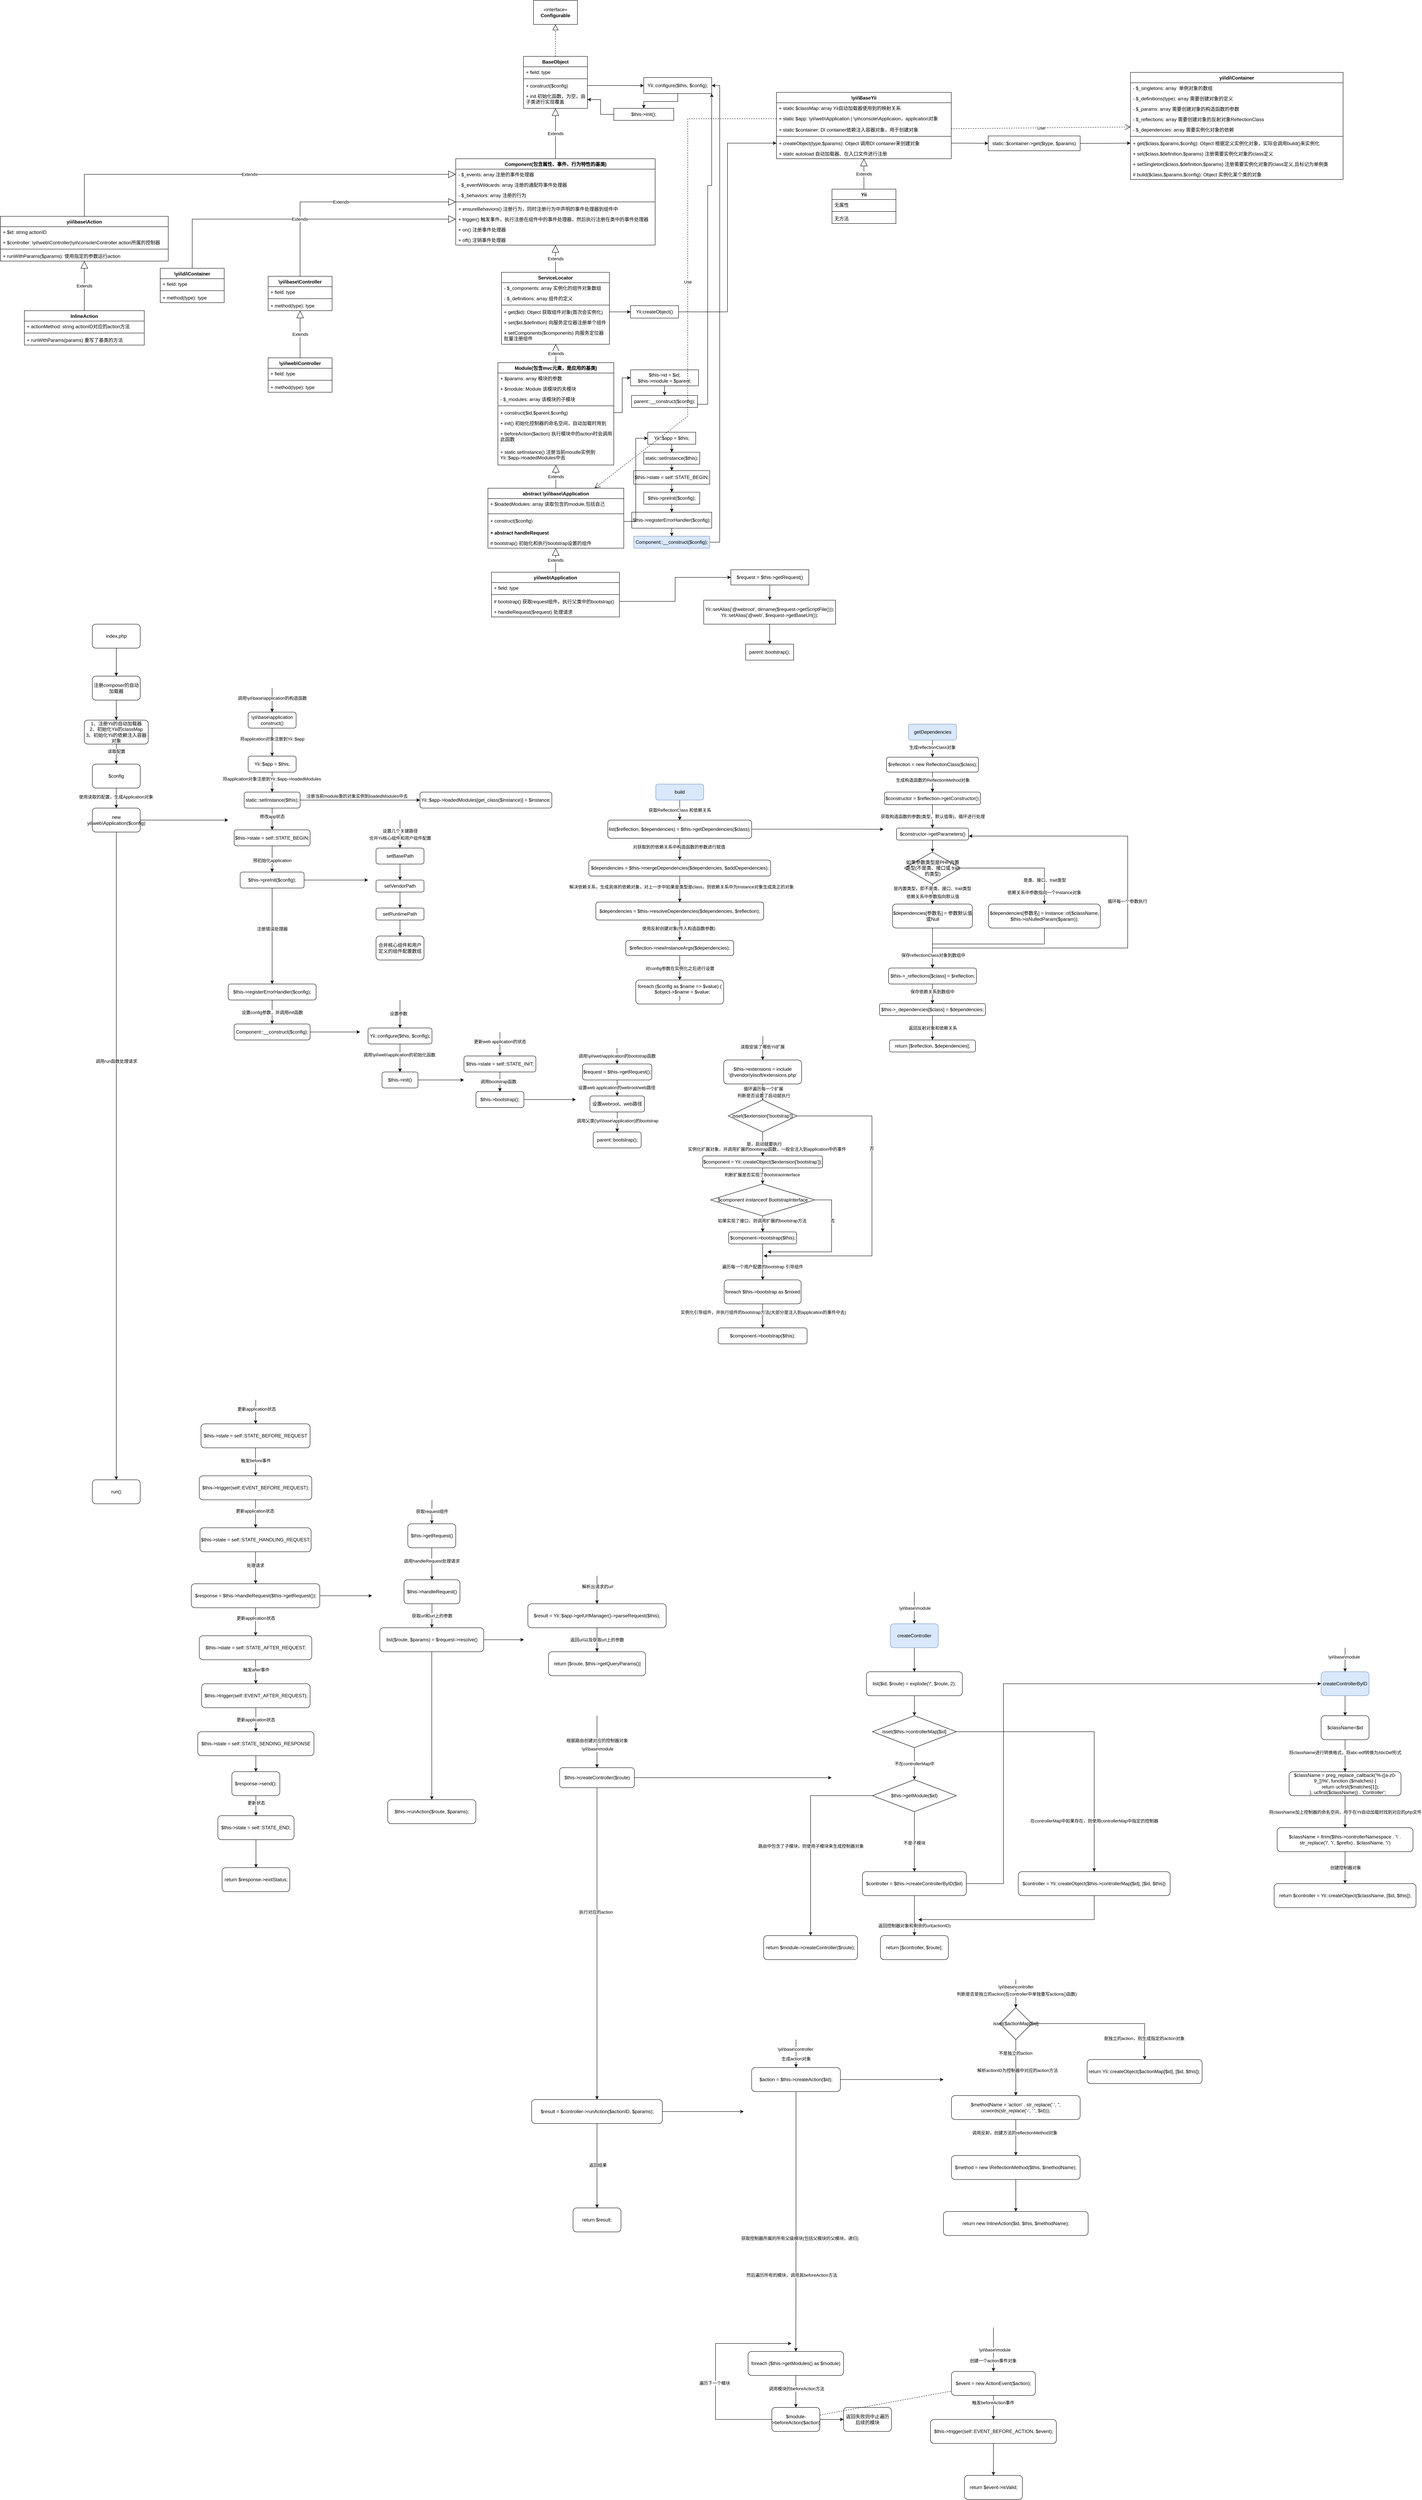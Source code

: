 <mxfile version="22.0.4" type="github">
  <diagram name="第 1 页" id="MYnPqrq0IcUWPamjDBn3">
    <mxGraphModel dx="3390" dy="3260" grid="1" gridSize="10" guides="1" tooltips="1" connect="1" arrows="1" fold="1" page="1" pageScale="1" pageWidth="827" pageHeight="1169" math="0" shadow="0">
      <root>
        <mxCell id="0" />
        <mxCell id="1" parent="0" />
        <mxCell id="EYt9l6OYSjj466IM3DUd-25" value="Extends" style="endArrow=block;endSize=16;endFill=0;html=1;rounded=0;" parent="1" source="EYt9l6OYSjj466IM3DUd-49" target="EYt9l6OYSjj466IM3DUd-45" edge="1">
          <mxGeometry width="160" relative="1" as="geometry">
            <mxPoint x="470" y="-90" as="sourcePoint" />
            <mxPoint x="470" y="-254" as="targetPoint" />
          </mxGeometry>
        </mxCell>
        <mxCell id="EYt9l6OYSjj466IM3DUd-26" value="Module(包含mvc元素，是应用的基类)" style="swimlane;fontStyle=1;align=center;verticalAlign=top;childLayout=stackLayout;horizontal=1;startSize=26;horizontalStack=0;resizeParent=1;resizeParentMax=0;resizeLast=0;collapsible=1;marginBottom=0;whiteSpace=wrap;html=1;" parent="1" vertex="1">
          <mxGeometry x="325" y="-584" width="290" height="256" as="geometry" />
        </mxCell>
        <mxCell id="EYt9l6OYSjj466IM3DUd-134" value="+ $params: array 模块的参数" style="text;strokeColor=none;fillColor=none;align=left;verticalAlign=top;spacingLeft=4;spacingRight=4;overflow=hidden;rotatable=0;points=[[0,0.5],[1,0.5]];portConstraint=eastwest;whiteSpace=wrap;html=1;" parent="EYt9l6OYSjj466IM3DUd-26" vertex="1">
          <mxGeometry y="26" width="290" height="26" as="geometry" />
        </mxCell>
        <mxCell id="EYt9l6OYSjj466IM3DUd-27" value="+ $module: Module 该模块的夫模块" style="text;strokeColor=none;fillColor=none;align=left;verticalAlign=top;spacingLeft=4;spacingRight=4;overflow=hidden;rotatable=0;points=[[0,0.5],[1,0.5]];portConstraint=eastwest;whiteSpace=wrap;html=1;" parent="EYt9l6OYSjj466IM3DUd-26" vertex="1">
          <mxGeometry y="52" width="290" height="26" as="geometry" />
        </mxCell>
        <mxCell id="EYt9l6OYSjj466IM3DUd-133" value="- $_modules&lt;span style=&quot;background-color: initial;&quot;&gt;: array 该模块的子模块&lt;/span&gt;" style="text;strokeColor=none;fillColor=none;align=left;verticalAlign=top;spacingLeft=4;spacingRight=4;overflow=hidden;rotatable=0;points=[[0,0.5],[1,0.5]];portConstraint=eastwest;whiteSpace=wrap;html=1;" parent="EYt9l6OYSjj466IM3DUd-26" vertex="1">
          <mxGeometry y="78" width="290" height="26" as="geometry" />
        </mxCell>
        <mxCell id="EYt9l6OYSjj466IM3DUd-28" value="" style="line;strokeWidth=1;fillColor=none;align=left;verticalAlign=middle;spacingTop=-1;spacingLeft=3;spacingRight=3;rotatable=0;labelPosition=right;points=[];portConstraint=eastwest;strokeColor=inherit;" parent="EYt9l6OYSjj466IM3DUd-26" vertex="1">
          <mxGeometry y="104" width="290" height="8" as="geometry" />
        </mxCell>
        <mxCell id="EYt9l6OYSjj466IM3DUd-29" value="+ construct($id,$parent,$config)" style="text;strokeColor=none;fillColor=none;align=left;verticalAlign=top;spacingLeft=4;spacingRight=4;overflow=hidden;rotatable=0;points=[[0,0.5],[1,0.5]];portConstraint=eastwest;whiteSpace=wrap;html=1;" parent="EYt9l6OYSjj466IM3DUd-26" vertex="1">
          <mxGeometry y="112" width="290" height="26" as="geometry" />
        </mxCell>
        <mxCell id="EYt9l6OYSjj466IM3DUd-123" value="+ init() 初始化控制器的命名空间，自动加载时用到" style="text;strokeColor=none;fillColor=none;align=left;verticalAlign=top;spacingLeft=4;spacingRight=4;overflow=hidden;rotatable=0;points=[[0,0.5],[1,0.5]];portConstraint=eastwest;whiteSpace=wrap;html=1;" parent="EYt9l6OYSjj466IM3DUd-26" vertex="1">
          <mxGeometry y="138" width="290" height="26" as="geometry" />
        </mxCell>
        <mxCell id="mhmIhESspe-bekXu6FUe-332" value="+&amp;nbsp;beforeAction($action) 执行模块中的action时会调用此函数" style="text;strokeColor=none;fillColor=none;align=left;verticalAlign=top;spacingLeft=4;spacingRight=4;overflow=hidden;rotatable=0;points=[[0,0.5],[1,0.5]];portConstraint=eastwest;whiteSpace=wrap;html=1;" vertex="1" parent="EYt9l6OYSjj466IM3DUd-26">
          <mxGeometry y="164" width="290" height="46" as="geometry" />
        </mxCell>
        <mxCell id="mhmIhESspe-bekXu6FUe-28" value="+ static setInstance() 注册当前moudle实例到Yii::$app-&amp;gt;loadedModules中去" style="text;strokeColor=none;fillColor=none;align=left;verticalAlign=top;spacingLeft=4;spacingRight=4;overflow=hidden;rotatable=0;points=[[0,0.5],[1,0.5]];portConstraint=eastwest;whiteSpace=wrap;html=1;" vertex="1" parent="EYt9l6OYSjj466IM3DUd-26">
          <mxGeometry y="210" width="290" height="46" as="geometry" />
        </mxCell>
        <mxCell id="EYt9l6OYSjj466IM3DUd-34" value="Extends" style="endArrow=block;endSize=16;endFill=0;html=1;rounded=0;" parent="1" source="EYt9l6OYSjj466IM3DUd-45" target="EYt9l6OYSjj466IM3DUd-26" edge="1">
          <mxGeometry width="160" relative="1" as="geometry">
            <mxPoint x="470" y="-340" as="sourcePoint" />
            <mxPoint x="380" y="-360" as="targetPoint" />
          </mxGeometry>
        </mxCell>
        <mxCell id="EYt9l6OYSjj466IM3DUd-35" value="ServiceLocator" style="swimlane;fontStyle=1;align=center;verticalAlign=top;childLayout=stackLayout;horizontal=1;startSize=26;horizontalStack=0;resizeParent=1;resizeParentMax=0;resizeLast=0;collapsible=1;marginBottom=0;whiteSpace=wrap;html=1;" parent="1" vertex="1">
          <mxGeometry x="334" y="-810" width="270" height="180" as="geometry" />
        </mxCell>
        <mxCell id="EYt9l6OYSjj466IM3DUd-135" value="- $_components: array 实例化的组件对象数组" style="text;strokeColor=none;fillColor=none;align=left;verticalAlign=top;spacingLeft=4;spacingRight=4;overflow=hidden;rotatable=0;points=[[0,0.5],[1,0.5]];portConstraint=eastwest;whiteSpace=wrap;html=1;" parent="EYt9l6OYSjj466IM3DUd-35" vertex="1">
          <mxGeometry y="26" width="270" height="26" as="geometry" />
        </mxCell>
        <mxCell id="EYt9l6OYSjj466IM3DUd-36" value="- $_definitions: array 组件的定义" style="text;strokeColor=none;fillColor=none;align=left;verticalAlign=top;spacingLeft=4;spacingRight=4;overflow=hidden;rotatable=0;points=[[0,0.5],[1,0.5]];portConstraint=eastwest;whiteSpace=wrap;html=1;" parent="EYt9l6OYSjj466IM3DUd-35" vertex="1">
          <mxGeometry y="52" width="270" height="26" as="geometry" />
        </mxCell>
        <mxCell id="EYt9l6OYSjj466IM3DUd-37" value="" style="line;strokeWidth=1;fillColor=none;align=left;verticalAlign=middle;spacingTop=-1;spacingLeft=3;spacingRight=3;rotatable=0;labelPosition=right;points=[];portConstraint=eastwest;strokeColor=inherit;" parent="EYt9l6OYSjj466IM3DUd-35" vertex="1">
          <mxGeometry y="78" width="270" height="8" as="geometry" />
        </mxCell>
        <mxCell id="EYt9l6OYSjj466IM3DUd-38" value="+ get($id): Object 获取组件对象(首次会实例化)" style="text;strokeColor=none;fillColor=none;align=left;verticalAlign=top;spacingLeft=4;spacingRight=4;overflow=hidden;rotatable=0;points=[[0,0.5],[1,0.5]];portConstraint=eastwest;whiteSpace=wrap;html=1;" parent="EYt9l6OYSjj466IM3DUd-35" vertex="1">
          <mxGeometry y="86" width="270" height="26" as="geometry" />
        </mxCell>
        <mxCell id="EYt9l6OYSjj466IM3DUd-136" value="+ set($id,$definition) 向服务定位器注册单个组件" style="text;strokeColor=none;fillColor=none;align=left;verticalAlign=top;spacingLeft=4;spacingRight=4;overflow=hidden;rotatable=0;points=[[0,0.5],[1,0.5]];portConstraint=eastwest;whiteSpace=wrap;html=1;" parent="EYt9l6OYSjj466IM3DUd-35" vertex="1">
          <mxGeometry y="112" width="270" height="26" as="geometry" />
        </mxCell>
        <mxCell id="EYt9l6OYSjj466IM3DUd-137" value="+ setComponents($components) 向服务定位器批量注册组件" style="text;strokeColor=none;fillColor=none;align=left;verticalAlign=top;spacingLeft=4;spacingRight=4;overflow=hidden;rotatable=0;points=[[0,0.5],[1,0.5]];portConstraint=eastwest;whiteSpace=wrap;html=1;" parent="EYt9l6OYSjj466IM3DUd-35" vertex="1">
          <mxGeometry y="138" width="270" height="42" as="geometry" />
        </mxCell>
        <mxCell id="EYt9l6OYSjj466IM3DUd-39" value="Extends" style="endArrow=block;endSize=16;endFill=0;html=1;rounded=0;exitX=0.5;exitY=0;exitDx=0;exitDy=0;" parent="1" source="EYt9l6OYSjj466IM3DUd-26" target="EYt9l6OYSjj466IM3DUd-35" edge="1">
          <mxGeometry width="160" relative="1" as="geometry">
            <mxPoint x="190" y="-480" as="sourcePoint" />
            <mxPoint x="350" y="-480" as="targetPoint" />
          </mxGeometry>
        </mxCell>
        <mxCell id="EYt9l6OYSjj466IM3DUd-40" value="Component(包含属性、事件、行为特性的基类)" style="swimlane;fontStyle=1;align=center;verticalAlign=top;childLayout=stackLayout;horizontal=1;startSize=26;horizontalStack=0;resizeParent=1;resizeParentMax=0;resizeLast=0;collapsible=1;marginBottom=0;whiteSpace=wrap;html=1;" parent="1" vertex="1">
          <mxGeometry x="219.5" y="-1094" width="499" height="216" as="geometry" />
        </mxCell>
        <mxCell id="EYt9l6OYSjj466IM3DUd-41" value="- $_events&lt;span style=&quot;background-color: initial;&quot;&gt;: array 注册的事件处理器&lt;/span&gt;" style="text;strokeColor=none;fillColor=none;align=left;verticalAlign=top;spacingLeft=4;spacingRight=4;overflow=hidden;rotatable=0;points=[[0,0.5],[1,0.5]];portConstraint=eastwest;whiteSpace=wrap;html=1;" parent="EYt9l6OYSjj466IM3DUd-40" vertex="1">
          <mxGeometry y="26" width="499" height="26" as="geometry" />
        </mxCell>
        <mxCell id="2hBmPjiTw3TC5ywfi_ag-9" value="- $_eventWildcards&lt;span style=&quot;background-color: initial;&quot;&gt;: array 注册的通配符事件处理器&lt;/span&gt;" style="text;strokeColor=none;fillColor=none;align=left;verticalAlign=top;spacingLeft=4;spacingRight=4;overflow=hidden;rotatable=0;points=[[0,0.5],[1,0.5]];portConstraint=eastwest;whiteSpace=wrap;html=1;" parent="EYt9l6OYSjj466IM3DUd-40" vertex="1">
          <mxGeometry y="52" width="499" height="26" as="geometry" />
        </mxCell>
        <mxCell id="2hBmPjiTw3TC5ywfi_ag-10" value="- $_behaviors&lt;span style=&quot;background-color: initial;&quot;&gt;: array 注册的行为&lt;/span&gt;" style="text;strokeColor=none;fillColor=none;align=left;verticalAlign=top;spacingLeft=4;spacingRight=4;overflow=hidden;rotatable=0;points=[[0,0.5],[1,0.5]];portConstraint=eastwest;whiteSpace=wrap;html=1;" parent="EYt9l6OYSjj466IM3DUd-40" vertex="1">
          <mxGeometry y="78" width="499" height="26" as="geometry" />
        </mxCell>
        <mxCell id="EYt9l6OYSjj466IM3DUd-42" value="" style="line;strokeWidth=1;fillColor=none;align=left;verticalAlign=middle;spacingTop=-1;spacingLeft=3;spacingRight=3;rotatable=0;labelPosition=right;points=[];portConstraint=eastwest;strokeColor=inherit;" parent="EYt9l6OYSjj466IM3DUd-40" vertex="1">
          <mxGeometry y="104" width="499" height="8" as="geometry" />
        </mxCell>
        <mxCell id="EYt9l6OYSjj466IM3DUd-43" value="+&amp;nbsp;ensureBehaviors&lt;span style=&quot;background-color: initial;&quot;&gt;() 注册行为，同时注册行为中声明的事件处理器到组件中&lt;/span&gt;" style="text;strokeColor=none;fillColor=none;align=left;verticalAlign=top;spacingLeft=4;spacingRight=4;overflow=hidden;rotatable=0;points=[[0,0.5],[1,0.5]];portConstraint=eastwest;whiteSpace=wrap;html=1;" parent="EYt9l6OYSjj466IM3DUd-40" vertex="1">
          <mxGeometry y="112" width="499" height="26" as="geometry" />
        </mxCell>
        <mxCell id="2hBmPjiTw3TC5ywfi_ag-11" value="+&amp;nbsp;trigger&lt;span style=&quot;background-color: initial;&quot;&gt;() 触发事件，执行注册在组件中的事件处理器，然后执行注册在类中的事件处理器&lt;/span&gt;" style="text;strokeColor=none;fillColor=none;align=left;verticalAlign=top;spacingLeft=4;spacingRight=4;overflow=hidden;rotatable=0;points=[[0,0.5],[1,0.5]];portConstraint=eastwest;whiteSpace=wrap;html=1;" parent="EYt9l6OYSjj466IM3DUd-40" vertex="1">
          <mxGeometry y="138" width="499" height="26" as="geometry" />
        </mxCell>
        <mxCell id="mhmIhESspe-bekXu6FUe-1" value="+&amp;nbsp;on&lt;span style=&quot;background-color: initial;&quot;&gt;() 注册事件处理器&lt;/span&gt;" style="text;strokeColor=none;fillColor=none;align=left;verticalAlign=top;spacingLeft=4;spacingRight=4;overflow=hidden;rotatable=0;points=[[0,0.5],[1,0.5]];portConstraint=eastwest;whiteSpace=wrap;html=1;" vertex="1" parent="EYt9l6OYSjj466IM3DUd-40">
          <mxGeometry y="164" width="499" height="26" as="geometry" />
        </mxCell>
        <mxCell id="mhmIhESspe-bekXu6FUe-2" value="+&amp;nbsp;off&lt;span style=&quot;background-color: initial;&quot;&gt;() 注销事件处理器&lt;/span&gt;" style="text;strokeColor=none;fillColor=none;align=left;verticalAlign=top;spacingLeft=4;spacingRight=4;overflow=hidden;rotatable=0;points=[[0,0.5],[1,0.5]];portConstraint=eastwest;whiteSpace=wrap;html=1;" vertex="1" parent="EYt9l6OYSjj466IM3DUd-40">
          <mxGeometry y="190" width="499" height="26" as="geometry" />
        </mxCell>
        <mxCell id="EYt9l6OYSjj466IM3DUd-44" value="Extends" style="endArrow=block;endSize=16;endFill=0;html=1;rounded=0;" parent="1" source="EYt9l6OYSjj466IM3DUd-35" target="EYt9l6OYSjj466IM3DUd-40" edge="1">
          <mxGeometry width="160" relative="1" as="geometry">
            <mxPoint x="230" y="-750" as="sourcePoint" />
            <mxPoint x="390" y="-750" as="targetPoint" />
          </mxGeometry>
        </mxCell>
        <mxCell id="EYt9l6OYSjj466IM3DUd-45" value="abstract \yii\base\Application" style="swimlane;fontStyle=1;align=center;verticalAlign=top;childLayout=stackLayout;horizontal=1;startSize=26;horizontalStack=0;resizeParent=1;resizeParentMax=0;resizeLast=0;collapsible=1;marginBottom=0;whiteSpace=wrap;html=1;" parent="1" vertex="1">
          <mxGeometry x="300" y="-270" width="340" height="150" as="geometry" />
        </mxCell>
        <mxCell id="EYt9l6OYSjj466IM3DUd-46" value="+ $loadedModules: array 读取包含的module,包括自己&lt;br&gt;&amp;nbsp;" style="text;strokeColor=none;fillColor=none;align=left;verticalAlign=top;spacingLeft=4;spacingRight=4;overflow=hidden;rotatable=0;points=[[0,0.5],[1,0.5]];portConstraint=eastwest;whiteSpace=wrap;html=1;" parent="EYt9l6OYSjj466IM3DUd-45" vertex="1">
          <mxGeometry y="26" width="340" height="34" as="geometry" />
        </mxCell>
        <mxCell id="EYt9l6OYSjj466IM3DUd-47" value="" style="line;strokeWidth=1;fillColor=none;align=left;verticalAlign=middle;spacingTop=-1;spacingLeft=3;spacingRight=3;rotatable=0;labelPosition=right;points=[];portConstraint=eastwest;strokeColor=inherit;" parent="EYt9l6OYSjj466IM3DUd-45" vertex="1">
          <mxGeometry y="60" width="340" height="8" as="geometry" />
        </mxCell>
        <mxCell id="EYt9l6OYSjj466IM3DUd-48" value="+ construct($config)" style="text;strokeColor=none;fillColor=none;align=left;verticalAlign=top;spacingLeft=4;spacingRight=4;overflow=hidden;rotatable=0;points=[[0,0.5],[1,0.5]];portConstraint=eastwest;whiteSpace=wrap;html=1;" parent="EYt9l6OYSjj466IM3DUd-45" vertex="1">
          <mxGeometry y="68" width="340" height="30" as="geometry" />
        </mxCell>
        <mxCell id="EYt9l6OYSjj466IM3DUd-61" value="+ abstract handleRequest" style="text;strokeColor=none;fillColor=none;align=left;verticalAlign=top;spacingLeft=4;spacingRight=4;overflow=hidden;rotatable=0;points=[[0,0.5],[1,0.5]];portConstraint=eastwest;whiteSpace=wrap;html=1;fontStyle=1" parent="EYt9l6OYSjj466IM3DUd-45" vertex="1">
          <mxGeometry y="98" width="340" height="26" as="geometry" />
        </mxCell>
        <mxCell id="2hBmPjiTw3TC5ywfi_ag-1" value="# bootstrap() 初始化和执行bootstrap设置的组件" style="text;strokeColor=none;fillColor=none;align=left;verticalAlign=top;spacingLeft=4;spacingRight=4;overflow=hidden;rotatable=0;points=[[0,0.5],[1,0.5]];portConstraint=eastwest;whiteSpace=wrap;html=1;" parent="EYt9l6OYSjj466IM3DUd-45" vertex="1">
          <mxGeometry y="124" width="340" height="26" as="geometry" />
        </mxCell>
        <mxCell id="EYt9l6OYSjj466IM3DUd-49" value="yii\web\Application" style="swimlane;fontStyle=1;align=center;verticalAlign=top;childLayout=stackLayout;horizontal=1;startSize=26;horizontalStack=0;resizeParent=1;resizeParentMax=0;resizeLast=0;collapsible=1;marginBottom=0;whiteSpace=wrap;html=1;" parent="1" vertex="1">
          <mxGeometry x="309" y="-60" width="320" height="112" as="geometry" />
        </mxCell>
        <mxCell id="EYt9l6OYSjj466IM3DUd-50" value="+ field: type" style="text;strokeColor=none;fillColor=none;align=left;verticalAlign=top;spacingLeft=4;spacingRight=4;overflow=hidden;rotatable=0;points=[[0,0.5],[1,0.5]];portConstraint=eastwest;whiteSpace=wrap;html=1;" parent="EYt9l6OYSjj466IM3DUd-49" vertex="1">
          <mxGeometry y="26" width="320" height="26" as="geometry" />
        </mxCell>
        <mxCell id="EYt9l6OYSjj466IM3DUd-51" value="" style="line;strokeWidth=1;fillColor=none;align=left;verticalAlign=middle;spacingTop=-1;spacingLeft=3;spacingRight=3;rotatable=0;labelPosition=right;points=[];portConstraint=eastwest;strokeColor=inherit;" parent="EYt9l6OYSjj466IM3DUd-49" vertex="1">
          <mxGeometry y="52" width="320" height="8" as="geometry" />
        </mxCell>
        <mxCell id="EYt9l6OYSjj466IM3DUd-52" value="# bootstrap() 获取request组件，执行父类中的bootstrap()" style="text;strokeColor=none;fillColor=none;align=left;verticalAlign=top;spacingLeft=4;spacingRight=4;overflow=hidden;rotatable=0;points=[[0,0.5],[1,0.5]];portConstraint=eastwest;whiteSpace=wrap;html=1;" parent="EYt9l6OYSjj466IM3DUd-49" vertex="1">
          <mxGeometry y="60" width="320" height="26" as="geometry" />
        </mxCell>
        <mxCell id="2hBmPjiTw3TC5ywfi_ag-8" value="+ handleRequest($request) 处理请求" style="text;strokeColor=none;fillColor=none;align=left;verticalAlign=top;spacingLeft=4;spacingRight=4;overflow=hidden;rotatable=0;points=[[0,0.5],[1,0.5]];portConstraint=eastwest;whiteSpace=wrap;html=1;" parent="EYt9l6OYSjj466IM3DUd-49" vertex="1">
          <mxGeometry y="86" width="320" height="26" as="geometry" />
        </mxCell>
        <mxCell id="EYt9l6OYSjj466IM3DUd-53" value="BaseObject" style="swimlane;fontStyle=1;align=center;verticalAlign=top;childLayout=stackLayout;horizontal=1;startSize=26;horizontalStack=0;resizeParent=1;resizeParentMax=0;resizeLast=0;collapsible=1;marginBottom=0;whiteSpace=wrap;html=1;" parent="1" vertex="1">
          <mxGeometry x="389" y="-1350" width="160" height="130" as="geometry" />
        </mxCell>
        <mxCell id="EYt9l6OYSjj466IM3DUd-54" value="+ field: type" style="text;strokeColor=none;fillColor=none;align=left;verticalAlign=top;spacingLeft=4;spacingRight=4;overflow=hidden;rotatable=0;points=[[0,0.5],[1,0.5]];portConstraint=eastwest;whiteSpace=wrap;html=1;" parent="EYt9l6OYSjj466IM3DUd-53" vertex="1">
          <mxGeometry y="26" width="160" height="26" as="geometry" />
        </mxCell>
        <mxCell id="EYt9l6OYSjj466IM3DUd-55" value="" style="line;strokeWidth=1;fillColor=none;align=left;verticalAlign=middle;spacingTop=-1;spacingLeft=3;spacingRight=3;rotatable=0;labelPosition=right;points=[];portConstraint=eastwest;strokeColor=inherit;" parent="EYt9l6OYSjj466IM3DUd-53" vertex="1">
          <mxGeometry y="52" width="160" height="8" as="geometry" />
        </mxCell>
        <mxCell id="EYt9l6OYSjj466IM3DUd-56" value="+ construct($config)" style="text;strokeColor=none;fillColor=none;align=left;verticalAlign=top;spacingLeft=4;spacingRight=4;overflow=hidden;rotatable=0;points=[[0,0.5],[1,0.5]];portConstraint=eastwest;whiteSpace=wrap;html=1;" parent="EYt9l6OYSjj466IM3DUd-53" vertex="1">
          <mxGeometry y="60" width="160" height="26" as="geometry" />
        </mxCell>
        <mxCell id="EYt9l6OYSjj466IM3DUd-100" value="+ init 初始化函数，为空，由子类进行实现覆盖" style="text;strokeColor=none;fillColor=none;align=left;verticalAlign=top;spacingLeft=4;spacingRight=4;overflow=hidden;rotatable=0;points=[[0,0.5],[1,0.5]];portConstraint=eastwest;whiteSpace=wrap;html=1;" parent="EYt9l6OYSjj466IM3DUd-53" vertex="1">
          <mxGeometry y="86" width="160" height="44" as="geometry" />
        </mxCell>
        <mxCell id="EYt9l6OYSjj466IM3DUd-57" value="Extends" style="endArrow=block;endSize=16;endFill=0;html=1;rounded=0;" parent="1" source="EYt9l6OYSjj466IM3DUd-40" target="EYt9l6OYSjj466IM3DUd-53" edge="1">
          <mxGeometry width="160" relative="1" as="geometry">
            <mxPoint x="130" y="-880" as="sourcePoint" />
            <mxPoint x="290" y="-880" as="targetPoint" />
          </mxGeometry>
        </mxCell>
        <mxCell id="EYt9l6OYSjj466IM3DUd-58" value="«interface»&lt;br&gt;&lt;b&gt;Configurable&lt;/b&gt;" style="html=1;whiteSpace=wrap;" parent="1" vertex="1">
          <mxGeometry x="414" y="-1490" width="110" height="60" as="geometry" />
        </mxCell>
        <mxCell id="EYt9l6OYSjj466IM3DUd-59" value="" style="endArrow=block;dashed=1;endFill=0;endSize=12;html=1;rounded=0;" parent="1" source="EYt9l6OYSjj466IM3DUd-53" target="EYt9l6OYSjj466IM3DUd-58" edge="1">
          <mxGeometry width="160" relative="1" as="geometry">
            <mxPoint x="200" y="-1130" as="sourcePoint" />
            <mxPoint x="360" y="-1130" as="targetPoint" />
          </mxGeometry>
        </mxCell>
        <mxCell id="EYt9l6OYSjj466IM3DUd-66" value="\yii\BaseYii" style="swimlane;fontStyle=1;align=center;verticalAlign=top;childLayout=stackLayout;horizontal=1;startSize=26;horizontalStack=0;resizeParent=1;resizeParentMax=0;resizeLast=0;collapsible=1;marginBottom=0;whiteSpace=wrap;html=1;" parent="1" vertex="1">
          <mxGeometry x="1022" y="-1260" width="437.5" height="166" as="geometry" />
        </mxCell>
        <mxCell id="EYt9l6OYSjj466IM3DUd-67" value="+ static $classMap&lt;span style=&quot;background-color: initial;&quot;&gt;: array Yii自动加载器使用到的映射关系&lt;/span&gt;" style="text;strokeColor=none;fillColor=none;align=left;verticalAlign=top;spacingLeft=4;spacingRight=4;overflow=hidden;rotatable=0;points=[[0,0.5],[1,0.5]];portConstraint=eastwest;whiteSpace=wrap;html=1;" parent="EYt9l6OYSjj466IM3DUd-66" vertex="1">
          <mxGeometry y="26" width="437.5" height="26" as="geometry" />
        </mxCell>
        <mxCell id="EYt9l6OYSjj466IM3DUd-76" value="+ static $app: \yii\web\Application | \yii\console\Applicaion，application对象" style="text;strokeColor=none;fillColor=none;align=left;verticalAlign=top;spacingLeft=4;spacingRight=4;overflow=hidden;rotatable=0;points=[[0,0.5],[1,0.5]];portConstraint=eastwest;whiteSpace=wrap;html=1;" parent="EYt9l6OYSjj466IM3DUd-66" vertex="1">
          <mxGeometry y="52" width="437.5" height="28" as="geometry" />
        </mxCell>
        <mxCell id="EYt9l6OYSjj466IM3DUd-77" value="+ static $container: DI container依赖注入容器对象，用于创建对象" style="text;strokeColor=none;fillColor=none;align=left;verticalAlign=top;spacingLeft=4;spacingRight=4;overflow=hidden;rotatable=0;points=[[0,0.5],[1,0.5]];portConstraint=eastwest;whiteSpace=wrap;html=1;" parent="EYt9l6OYSjj466IM3DUd-66" vertex="1">
          <mxGeometry y="80" width="437.5" height="26" as="geometry" />
        </mxCell>
        <mxCell id="EYt9l6OYSjj466IM3DUd-68" value="" style="line;strokeWidth=1;fillColor=none;align=left;verticalAlign=middle;spacingTop=-1;spacingLeft=3;spacingRight=3;rotatable=0;labelPosition=right;points=[];portConstraint=eastwest;strokeColor=inherit;" parent="EYt9l6OYSjj466IM3DUd-66" vertex="1">
          <mxGeometry y="106" width="437.5" height="8" as="geometry" />
        </mxCell>
        <mxCell id="EYt9l6OYSjj466IM3DUd-69" value="+&amp;nbsp;createObject&lt;span style=&quot;background-color: initial;&quot;&gt;(type,$params): Object 调用DI container来创建对象&lt;/span&gt;" style="text;strokeColor=none;fillColor=none;align=left;verticalAlign=top;spacingLeft=4;spacingRight=4;overflow=hidden;rotatable=0;points=[[0,0.5],[1,0.5]];portConstraint=eastwest;whiteSpace=wrap;html=1;" parent="EYt9l6OYSjj466IM3DUd-66" vertex="1">
          <mxGeometry y="114" width="437.5" height="26" as="geometry" />
        </mxCell>
        <mxCell id="EYt9l6OYSjj466IM3DUd-93" value="+ static autoload 自动加载器、在入口文件进行注册" style="text;strokeColor=none;fillColor=none;align=left;verticalAlign=top;spacingLeft=4;spacingRight=4;overflow=hidden;rotatable=0;points=[[0,0.5],[1,0.5]];portConstraint=eastwest;whiteSpace=wrap;html=1;" parent="EYt9l6OYSjj466IM3DUd-66" vertex="1">
          <mxGeometry y="140" width="437.5" height="26" as="geometry" />
        </mxCell>
        <mxCell id="EYt9l6OYSjj466IM3DUd-70" value="Extends" style="endArrow=block;endSize=16;endFill=0;html=1;rounded=0;" parent="1" source="EYt9l6OYSjj466IM3DUd-71" target="EYt9l6OYSjj466IM3DUd-66" edge="1">
          <mxGeometry width="160" relative="1" as="geometry">
            <mxPoint x="1241" y="-1028" as="sourcePoint" />
            <mxPoint x="1241" y="-1080.0" as="targetPoint" />
          </mxGeometry>
        </mxCell>
        <mxCell id="EYt9l6OYSjj466IM3DUd-71" value="Yii" style="swimlane;fontStyle=1;align=center;verticalAlign=top;childLayout=stackLayout;horizontal=1;startSize=26;horizontalStack=0;resizeParent=1;resizeParentMax=0;resizeLast=0;collapsible=1;marginBottom=0;whiteSpace=wrap;html=1;" parent="1" vertex="1">
          <mxGeometry x="1161" y="-1018" width="160" height="86" as="geometry" />
        </mxCell>
        <mxCell id="EYt9l6OYSjj466IM3DUd-72" value="无属性" style="text;strokeColor=none;fillColor=none;align=left;verticalAlign=top;spacingLeft=4;spacingRight=4;overflow=hidden;rotatable=0;points=[[0,0.5],[1,0.5]];portConstraint=eastwest;whiteSpace=wrap;html=1;" parent="EYt9l6OYSjj466IM3DUd-71" vertex="1">
          <mxGeometry y="26" width="160" height="26" as="geometry" />
        </mxCell>
        <mxCell id="EYt9l6OYSjj466IM3DUd-73" value="" style="line;strokeWidth=1;fillColor=none;align=left;verticalAlign=middle;spacingTop=-1;spacingLeft=3;spacingRight=3;rotatable=0;labelPosition=right;points=[];portConstraint=eastwest;strokeColor=inherit;" parent="EYt9l6OYSjj466IM3DUd-71" vertex="1">
          <mxGeometry y="52" width="160" height="8" as="geometry" />
        </mxCell>
        <mxCell id="EYt9l6OYSjj466IM3DUd-74" value="无方法" style="text;strokeColor=none;fillColor=none;align=left;verticalAlign=top;spacingLeft=4;spacingRight=4;overflow=hidden;rotatable=0;points=[[0,0.5],[1,0.5]];portConstraint=eastwest;whiteSpace=wrap;html=1;" parent="EYt9l6OYSjj466IM3DUd-71" vertex="1">
          <mxGeometry y="60" width="160" height="26" as="geometry" />
        </mxCell>
        <mxCell id="EYt9l6OYSjj466IM3DUd-82" style="edgeStyle=orthogonalEdgeStyle;rounded=0;orthogonalLoop=1;jettySize=auto;html=1;entryX=0.5;entryY=0;entryDx=0;entryDy=0;" parent="1" source="EYt9l6OYSjj466IM3DUd-78" target="EYt9l6OYSjj466IM3DUd-81" edge="1">
          <mxGeometry relative="1" as="geometry" />
        </mxCell>
        <mxCell id="EYt9l6OYSjj466IM3DUd-89" value="读取配置" style="edgeLabel;html=1;align=center;verticalAlign=middle;resizable=0;points=[];" parent="EYt9l6OYSjj466IM3DUd-82" vertex="1" connectable="0">
          <mxGeometry x="-0.285" relative="1" as="geometry">
            <mxPoint as="offset" />
          </mxGeometry>
        </mxCell>
        <mxCell id="EYt9l6OYSjj466IM3DUd-78" value="1、注册Yii的自动加载器&lt;br&gt;2、初始化Yiii的classMap&lt;br&gt;3、初始化Yii的依赖注入容器对象" style="rounded=1;whiteSpace=wrap;html=1;" parent="1" vertex="1">
          <mxGeometry x="-710" y="310" width="160" height="60" as="geometry" />
        </mxCell>
        <mxCell id="EYt9l6OYSjj466IM3DUd-91" style="edgeStyle=orthogonalEdgeStyle;rounded=0;orthogonalLoop=1;jettySize=auto;html=1;entryX=0.5;entryY=0;entryDx=0;entryDy=0;" parent="1" source="EYt9l6OYSjj466IM3DUd-79" target="EYt9l6OYSjj466IM3DUd-90" edge="1">
          <mxGeometry relative="1" as="geometry" />
        </mxCell>
        <mxCell id="EYt9l6OYSjj466IM3DUd-79" value="index.php" style="rounded=1;whiteSpace=wrap;html=1;" parent="1" vertex="1">
          <mxGeometry x="-690" y="70" width="120" height="60" as="geometry" />
        </mxCell>
        <mxCell id="EYt9l6OYSjj466IM3DUd-84" style="edgeStyle=orthogonalEdgeStyle;rounded=0;orthogonalLoop=1;jettySize=auto;html=1;entryX=0.5;entryY=0;entryDx=0;entryDy=0;" parent="1" source="EYt9l6OYSjj466IM3DUd-81" target="EYt9l6OYSjj466IM3DUd-83" edge="1">
          <mxGeometry relative="1" as="geometry" />
        </mxCell>
        <mxCell id="EYt9l6OYSjj466IM3DUd-85" value="使用读取的配置，生成Application对象" style="edgeLabel;html=1;align=center;verticalAlign=middle;resizable=0;points=[];" parent="EYt9l6OYSjj466IM3DUd-84" vertex="1" connectable="0">
          <mxGeometry x="-0.15" y="-1" relative="1" as="geometry">
            <mxPoint as="offset" />
          </mxGeometry>
        </mxCell>
        <mxCell id="EYt9l6OYSjj466IM3DUd-81" value="$config" style="rounded=1;whiteSpace=wrap;html=1;" parent="1" vertex="1">
          <mxGeometry x="-690" y="420" width="120" height="60" as="geometry" />
        </mxCell>
        <mxCell id="EYt9l6OYSjj466IM3DUd-87" style="edgeStyle=orthogonalEdgeStyle;rounded=0;orthogonalLoop=1;jettySize=auto;html=1;entryX=0.5;entryY=0;entryDx=0;entryDy=0;" parent="1" source="EYt9l6OYSjj466IM3DUd-83" target="EYt9l6OYSjj466IM3DUd-86" edge="1">
          <mxGeometry relative="1" as="geometry" />
        </mxCell>
        <mxCell id="EYt9l6OYSjj466IM3DUd-88" value="调用run函数处理请求" style="edgeLabel;html=1;align=center;verticalAlign=middle;resizable=0;points=[];" parent="EYt9l6OYSjj466IM3DUd-87" vertex="1" connectable="0">
          <mxGeometry x="-0.297" y="-1" relative="1" as="geometry">
            <mxPoint x="1" y="3" as="offset" />
          </mxGeometry>
        </mxCell>
        <mxCell id="mhmIhESspe-bekXu6FUe-171" style="edgeStyle=orthogonalEdgeStyle;rounded=0;orthogonalLoop=1;jettySize=auto;html=1;" edge="1" parent="1" source="EYt9l6OYSjj466IM3DUd-83">
          <mxGeometry relative="1" as="geometry">
            <mxPoint x="-350" y="560" as="targetPoint" />
          </mxGeometry>
        </mxCell>
        <mxCell id="EYt9l6OYSjj466IM3DUd-83" value="new yii\web\Application($config)" style="rounded=1;whiteSpace=wrap;html=1;" parent="1" vertex="1">
          <mxGeometry x="-690" y="530" width="120" height="60" as="geometry" />
        </mxCell>
        <mxCell id="EYt9l6OYSjj466IM3DUd-86" value="run()" style="rounded=1;whiteSpace=wrap;html=1;" parent="1" vertex="1">
          <mxGeometry x="-690" y="2210" width="120" height="60" as="geometry" />
        </mxCell>
        <mxCell id="EYt9l6OYSjj466IM3DUd-92" style="edgeStyle=orthogonalEdgeStyle;rounded=0;orthogonalLoop=1;jettySize=auto;html=1;" parent="1" source="EYt9l6OYSjj466IM3DUd-90" target="EYt9l6OYSjj466IM3DUd-78" edge="1">
          <mxGeometry relative="1" as="geometry" />
        </mxCell>
        <mxCell id="EYt9l6OYSjj466IM3DUd-90" value="注册composer的自动加载器" style="rounded=1;whiteSpace=wrap;html=1;" parent="1" vertex="1">
          <mxGeometry x="-690" y="200" width="120" height="60" as="geometry" />
        </mxCell>
        <mxCell id="EYt9l6OYSjj466IM3DUd-99" value="" style="edgeStyle=orthogonalEdgeStyle;rounded=0;orthogonalLoop=1;jettySize=auto;html=1;" parent="1" source="EYt9l6OYSjj466IM3DUd-96" target="EYt9l6OYSjj466IM3DUd-98" edge="1">
          <mxGeometry relative="1" as="geometry" />
        </mxCell>
        <mxCell id="EYt9l6OYSjj466IM3DUd-96" value="Yii::configure($this, $config);&lt;br&gt;" style="whiteSpace=wrap;html=1;" parent="1" vertex="1">
          <mxGeometry x="690" y="-1297" width="170" height="40" as="geometry" />
        </mxCell>
        <mxCell id="EYt9l6OYSjj466IM3DUd-97" value="" style="edgeStyle=orthogonalEdgeStyle;rounded=0;orthogonalLoop=1;jettySize=auto;html=1;" parent="1" source="EYt9l6OYSjj466IM3DUd-56" target="EYt9l6OYSjj466IM3DUd-96" edge="1">
          <mxGeometry relative="1" as="geometry" />
        </mxCell>
        <mxCell id="EYt9l6OYSjj466IM3DUd-101" style="edgeStyle=orthogonalEdgeStyle;rounded=0;orthogonalLoop=1;jettySize=auto;html=1;entryX=1;entryY=0.5;entryDx=0;entryDy=0;" parent="1" source="EYt9l6OYSjj466IM3DUd-98" target="EYt9l6OYSjj466IM3DUd-100" edge="1">
          <mxGeometry relative="1" as="geometry" />
        </mxCell>
        <mxCell id="EYt9l6OYSjj466IM3DUd-98" value="$this-&amp;gt;init();" style="whiteSpace=wrap;html=1;" parent="1" vertex="1">
          <mxGeometry x="615" y="-1220" width="150" height="30" as="geometry" />
        </mxCell>
        <mxCell id="EYt9l6OYSjj466IM3DUd-111" style="edgeStyle=orthogonalEdgeStyle;rounded=0;orthogonalLoop=1;jettySize=auto;html=1;entryX=0.5;entryY=0;entryDx=0;entryDy=0;" parent="1" source="EYt9l6OYSjj466IM3DUd-105" target="EYt9l6OYSjj466IM3DUd-106" edge="1">
          <mxGeometry relative="1" as="geometry" />
        </mxCell>
        <mxCell id="EYt9l6OYSjj466IM3DUd-105" value="Yii::$app = $this;" style="rounded=0;whiteSpace=wrap;html=1;" parent="1" vertex="1">
          <mxGeometry x="700" y="-410" width="120" height="30" as="geometry" />
        </mxCell>
        <mxCell id="EYt9l6OYSjj466IM3DUd-112" style="edgeStyle=orthogonalEdgeStyle;rounded=0;orthogonalLoop=1;jettySize=auto;html=1;" parent="1" source="EYt9l6OYSjj466IM3DUd-106" target="EYt9l6OYSjj466IM3DUd-107" edge="1">
          <mxGeometry relative="1" as="geometry" />
        </mxCell>
        <mxCell id="EYt9l6OYSjj466IM3DUd-106" value="static::setInstance($this);" style="rounded=0;whiteSpace=wrap;html=1;" parent="1" vertex="1">
          <mxGeometry x="690" y="-360" width="140" height="30" as="geometry" />
        </mxCell>
        <mxCell id="EYt9l6OYSjj466IM3DUd-113" style="edgeStyle=orthogonalEdgeStyle;rounded=0;orthogonalLoop=1;jettySize=auto;html=1;" parent="1" source="EYt9l6OYSjj466IM3DUd-107" target="EYt9l6OYSjj466IM3DUd-108" edge="1">
          <mxGeometry relative="1" as="geometry" />
        </mxCell>
        <mxCell id="EYt9l6OYSjj466IM3DUd-107" value="$this-&amp;gt;state = self::STATE_BEGIN;" style="rounded=0;whiteSpace=wrap;html=1;" parent="1" vertex="1">
          <mxGeometry x="665" y="-314" width="190" height="34" as="geometry" />
        </mxCell>
        <mxCell id="EYt9l6OYSjj466IM3DUd-114" style="edgeStyle=orthogonalEdgeStyle;rounded=0;orthogonalLoop=1;jettySize=auto;html=1;" parent="1" source="EYt9l6OYSjj466IM3DUd-108" target="EYt9l6OYSjj466IM3DUd-109" edge="1">
          <mxGeometry relative="1" as="geometry" />
        </mxCell>
        <mxCell id="EYt9l6OYSjj466IM3DUd-108" value="$this-&amp;gt;preInit($config);" style="rounded=0;whiteSpace=wrap;html=1;" parent="1" vertex="1">
          <mxGeometry x="690" y="-260" width="140" height="30" as="geometry" />
        </mxCell>
        <mxCell id="EYt9l6OYSjj466IM3DUd-115" style="edgeStyle=orthogonalEdgeStyle;rounded=0;orthogonalLoop=1;jettySize=auto;html=1;" parent="1" source="EYt9l6OYSjj466IM3DUd-109" target="EYt9l6OYSjj466IM3DUd-110" edge="1">
          <mxGeometry relative="1" as="geometry" />
        </mxCell>
        <mxCell id="EYt9l6OYSjj466IM3DUd-109" value="$this-&amp;gt;registerErrorHandler($config);" style="rounded=0;whiteSpace=wrap;html=1;" parent="1" vertex="1">
          <mxGeometry x="660" y="-210" width="200" height="40" as="geometry" />
        </mxCell>
        <mxCell id="EYt9l6OYSjj466IM3DUd-122" style="edgeStyle=orthogonalEdgeStyle;rounded=0;orthogonalLoop=1;jettySize=auto;html=1;exitX=1;exitY=0.5;exitDx=0;exitDy=0;entryX=1;entryY=0.5;entryDx=0;entryDy=0;" parent="1" source="EYt9l6OYSjj466IM3DUd-110" target="EYt9l6OYSjj466IM3DUd-96" edge="1">
          <mxGeometry relative="1" as="geometry">
            <mxPoint x="880.0" y="-135" as="sourcePoint" />
            <mxPoint x="805.0" y="-1047" as="targetPoint" />
          </mxGeometry>
        </mxCell>
        <mxCell id="EYt9l6OYSjj466IM3DUd-110" value="Component::__construct($config);" style="rounded=0;whiteSpace=wrap;html=1;fillColor=#dae8fc;strokeColor=#6c8ebf;" parent="1" vertex="1">
          <mxGeometry x="665" y="-150" width="190" height="30" as="geometry" />
        </mxCell>
        <mxCell id="EYt9l6OYSjj466IM3DUd-116" style="edgeStyle=orthogonalEdgeStyle;rounded=0;orthogonalLoop=1;jettySize=auto;html=1;entryX=0;entryY=0.5;entryDx=0;entryDy=0;" parent="1" source="EYt9l6OYSjj466IM3DUd-48" target="EYt9l6OYSjj466IM3DUd-105" edge="1">
          <mxGeometry relative="1" as="geometry" />
        </mxCell>
        <mxCell id="EYt9l6OYSjj466IM3DUd-127" style="edgeStyle=orthogonalEdgeStyle;rounded=0;orthogonalLoop=1;jettySize=auto;html=1;" parent="1" source="EYt9l6OYSjj466IM3DUd-125" target="EYt9l6OYSjj466IM3DUd-126" edge="1">
          <mxGeometry relative="1" as="geometry" />
        </mxCell>
        <mxCell id="EYt9l6OYSjj466IM3DUd-125" value="$this-&amp;gt;id = $id;&lt;br&gt;$this-&amp;gt;module = $parent;" style="rounded=0;whiteSpace=wrap;html=1;" parent="1" vertex="1">
          <mxGeometry x="657" y="-566" width="170" height="40" as="geometry" />
        </mxCell>
        <mxCell id="EYt9l6OYSjj466IM3DUd-131" style="edgeStyle=orthogonalEdgeStyle;rounded=0;orthogonalLoop=1;jettySize=auto;html=1;entryX=1;entryY=1;entryDx=0;entryDy=0;" parent="1" source="EYt9l6OYSjj466IM3DUd-126" target="EYt9l6OYSjj466IM3DUd-96" edge="1">
          <mxGeometry relative="1" as="geometry">
            <mxPoint x="790" y="-1030" as="targetPoint" />
            <Array as="points">
              <mxPoint x="850" y="-480" />
              <mxPoint x="850" y="-1027" />
            </Array>
          </mxGeometry>
        </mxCell>
        <mxCell id="EYt9l6OYSjj466IM3DUd-126" value="parent::__construct($config);" style="rounded=0;whiteSpace=wrap;html=1;" parent="1" vertex="1">
          <mxGeometry x="659.5" y="-502" width="165" height="30" as="geometry" />
        </mxCell>
        <mxCell id="EYt9l6OYSjj466IM3DUd-128" style="edgeStyle=orthogonalEdgeStyle;rounded=0;orthogonalLoop=1;jettySize=auto;html=1;entryX=0;entryY=0.5;entryDx=0;entryDy=0;" parent="1" source="EYt9l6OYSjj466IM3DUd-29" target="EYt9l6OYSjj466IM3DUd-125" edge="1">
          <mxGeometry relative="1" as="geometry" />
        </mxCell>
        <mxCell id="EYt9l6OYSjj466IM3DUd-141" style="edgeStyle=orthogonalEdgeStyle;rounded=0;orthogonalLoop=1;jettySize=auto;html=1;exitX=1;exitY=0.5;exitDx=0;exitDy=0;" parent="1" source="EYt9l6OYSjj466IM3DUd-138" target="EYt9l6OYSjj466IM3DUd-69" edge="1">
          <mxGeometry relative="1" as="geometry" />
        </mxCell>
        <mxCell id="EYt9l6OYSjj466IM3DUd-138" value="Yii:createObject()" style="rounded=0;whiteSpace=wrap;html=1;" parent="1" vertex="1">
          <mxGeometry x="657" y="-726.5" width="120" height="31" as="geometry" />
        </mxCell>
        <mxCell id="EYt9l6OYSjj466IM3DUd-139" style="edgeStyle=orthogonalEdgeStyle;rounded=0;orthogonalLoop=1;jettySize=auto;html=1;" parent="1" source="EYt9l6OYSjj466IM3DUd-38" target="EYt9l6OYSjj466IM3DUd-138" edge="1">
          <mxGeometry relative="1" as="geometry" />
        </mxCell>
        <mxCell id="EYt9l6OYSjj466IM3DUd-155" style="edgeStyle=orthogonalEdgeStyle;rounded=0;orthogonalLoop=1;jettySize=auto;html=1;entryX=0;entryY=0.5;entryDx=0;entryDy=0;" parent="1" source="EYt9l6OYSjj466IM3DUd-142" target="EYt9l6OYSjj466IM3DUd-151" edge="1">
          <mxGeometry relative="1" as="geometry" />
        </mxCell>
        <mxCell id="EYt9l6OYSjj466IM3DUd-142" value="static::$container-&amp;gt;get($type, $params)" style="rounded=0;whiteSpace=wrap;html=1;" parent="1" vertex="1">
          <mxGeometry x="1552" y="-1151" width="230" height="37" as="geometry" />
        </mxCell>
        <mxCell id="EYt9l6OYSjj466IM3DUd-143" style="edgeStyle=orthogonalEdgeStyle;rounded=0;orthogonalLoop=1;jettySize=auto;html=1;" parent="1" source="EYt9l6OYSjj466IM3DUd-69" target="EYt9l6OYSjj466IM3DUd-142" edge="1">
          <mxGeometry relative="1" as="geometry" />
        </mxCell>
        <mxCell id="EYt9l6OYSjj466IM3DUd-144" value="yii\di\Container" style="swimlane;fontStyle=1;align=center;verticalAlign=top;childLayout=stackLayout;horizontal=1;startSize=26;horizontalStack=0;resizeParent=1;resizeParentMax=0;resizeLast=0;collapsible=1;marginBottom=0;whiteSpace=wrap;html=1;" parent="1" vertex="1">
          <mxGeometry x="1908" y="-1310" width="532" height="268" as="geometry" />
        </mxCell>
        <mxCell id="EYt9l6OYSjj466IM3DUd-145" value="- $_singletons: array&amp;nbsp; 单例对象的数组" style="text;strokeColor=none;fillColor=none;align=left;verticalAlign=top;spacingLeft=4;spacingRight=4;overflow=hidden;rotatable=0;points=[[0,0.5],[1,0.5]];portConstraint=eastwest;whiteSpace=wrap;html=1;" parent="EYt9l6OYSjj466IM3DUd-144" vertex="1">
          <mxGeometry y="26" width="532" height="26" as="geometry" />
        </mxCell>
        <mxCell id="EYt9l6OYSjj466IM3DUd-147" value="- $_definitions&lt;span style=&quot;background-color: initial;&quot;&gt;(type): array 需要创建对象的定义&lt;/span&gt;" style="text;strokeColor=none;fillColor=none;align=left;verticalAlign=top;spacingLeft=4;spacingRight=4;overflow=hidden;rotatable=0;points=[[0,0.5],[1,0.5]];portConstraint=eastwest;whiteSpace=wrap;html=1;" parent="EYt9l6OYSjj466IM3DUd-144" vertex="1">
          <mxGeometry y="52" width="532" height="26" as="geometry" />
        </mxCell>
        <mxCell id="EYt9l6OYSjj466IM3DUd-148" value="- $_params&lt;span style=&quot;background-color: initial;&quot;&gt;: array 需要创建对象的构造函数的参数&lt;/span&gt;" style="text;strokeColor=none;fillColor=none;align=left;verticalAlign=top;spacingLeft=4;spacingRight=4;overflow=hidden;rotatable=0;points=[[0,0.5],[1,0.5]];portConstraint=eastwest;whiteSpace=wrap;html=1;" parent="EYt9l6OYSjj466IM3DUd-144" vertex="1">
          <mxGeometry y="78" width="532" height="26" as="geometry" />
        </mxCell>
        <mxCell id="EYt9l6OYSjj466IM3DUd-149" value="- $_reflections&lt;span style=&quot;background-color: initial;&quot;&gt;: array 需要创建对象的反射对象&lt;/span&gt;ReflectionClass" style="text;strokeColor=none;fillColor=none;align=left;verticalAlign=top;spacingLeft=4;spacingRight=4;overflow=hidden;rotatable=0;points=[[0,0.5],[1,0.5]];portConstraint=eastwest;whiteSpace=wrap;html=1;" parent="EYt9l6OYSjj466IM3DUd-144" vertex="1">
          <mxGeometry y="104" width="532" height="26" as="geometry" />
        </mxCell>
        <mxCell id="EYt9l6OYSjj466IM3DUd-150" value="- $_dependencies&lt;span style=&quot;background-color: initial;&quot;&gt;: array 需要实例化对象的依赖&lt;/span&gt;" style="text;strokeColor=none;fillColor=none;align=left;verticalAlign=top;spacingLeft=4;spacingRight=4;overflow=hidden;rotatable=0;points=[[0,0.5],[1,0.5]];portConstraint=eastwest;whiteSpace=wrap;html=1;" parent="EYt9l6OYSjj466IM3DUd-144" vertex="1">
          <mxGeometry y="130" width="532" height="26" as="geometry" />
        </mxCell>
        <mxCell id="EYt9l6OYSjj466IM3DUd-146" value="" style="line;strokeWidth=1;fillColor=none;align=left;verticalAlign=middle;spacingTop=-1;spacingLeft=3;spacingRight=3;rotatable=0;labelPosition=right;points=[];portConstraint=eastwest;strokeColor=inherit;" parent="EYt9l6OYSjj466IM3DUd-144" vertex="1">
          <mxGeometry y="156" width="532" height="8" as="geometry" />
        </mxCell>
        <mxCell id="EYt9l6OYSjj466IM3DUd-151" value="+ get($class,$params,$config): Object 根据定义实例化对象，实际会调用build()来实例化" style="text;strokeColor=none;fillColor=none;align=left;verticalAlign=top;spacingLeft=4;spacingRight=4;overflow=hidden;rotatable=0;points=[[0,0.5],[1,0.5]];portConstraint=eastwest;whiteSpace=wrap;html=1;" parent="EYt9l6OYSjj466IM3DUd-144" vertex="1">
          <mxGeometry y="164" width="532" height="26" as="geometry" />
        </mxCell>
        <mxCell id="EYt9l6OYSjj466IM3DUd-152" value="+ set($class,$definition,$params) 注册需要实例化对象的class定义" style="text;strokeColor=none;fillColor=none;align=left;verticalAlign=top;spacingLeft=4;spacingRight=4;overflow=hidden;rotatable=0;points=[[0,0.5],[1,0.5]];portConstraint=eastwest;whiteSpace=wrap;html=1;" parent="EYt9l6OYSjj466IM3DUd-144" vertex="1">
          <mxGeometry y="190" width="532" height="26" as="geometry" />
        </mxCell>
        <mxCell id="EYt9l6OYSjj466IM3DUd-153" value="+ setSingleton($class,$definition,$params) 注册需要实例化对象的class定义,且标记为单例类" style="text;strokeColor=none;fillColor=none;align=left;verticalAlign=top;spacingLeft=4;spacingRight=4;overflow=hidden;rotatable=0;points=[[0,0.5],[1,0.5]];portConstraint=eastwest;whiteSpace=wrap;html=1;" parent="EYt9l6OYSjj466IM3DUd-144" vertex="1">
          <mxGeometry y="216" width="532" height="26" as="geometry" />
        </mxCell>
        <mxCell id="EYt9l6OYSjj466IM3DUd-154" value="# build($class,$params,$config): Object 实例化某个类的对象" style="text;strokeColor=none;fillColor=none;align=left;verticalAlign=top;spacingLeft=4;spacingRight=4;overflow=hidden;rotatable=0;points=[[0,0.5],[1,0.5]];portConstraint=eastwest;whiteSpace=wrap;html=1;" parent="EYt9l6OYSjj466IM3DUd-144" vertex="1">
          <mxGeometry y="242" width="532" height="26" as="geometry" />
        </mxCell>
        <mxCell id="2hBmPjiTw3TC5ywfi_ag-5" style="edgeStyle=orthogonalEdgeStyle;rounded=0;orthogonalLoop=1;jettySize=auto;html=1;" parent="1" source="2hBmPjiTw3TC5ywfi_ag-2" target="2hBmPjiTw3TC5ywfi_ag-3" edge="1">
          <mxGeometry relative="1" as="geometry" />
        </mxCell>
        <mxCell id="2hBmPjiTw3TC5ywfi_ag-2" value="$request = $this-&amp;gt;getRequest()" style="rounded=0;whiteSpace=wrap;html=1;" parent="1" vertex="1">
          <mxGeometry x="908" y="-66" width="195" height="38" as="geometry" />
        </mxCell>
        <mxCell id="2hBmPjiTw3TC5ywfi_ag-6" style="edgeStyle=orthogonalEdgeStyle;rounded=0;orthogonalLoop=1;jettySize=auto;html=1;" parent="1" source="2hBmPjiTw3TC5ywfi_ag-3" target="2hBmPjiTw3TC5ywfi_ag-4" edge="1">
          <mxGeometry relative="1" as="geometry" />
        </mxCell>
        <mxCell id="2hBmPjiTw3TC5ywfi_ag-3" value="&lt;div&gt;Yii::setAlias(&#39;@webroot&#39;, dirname($request-&amp;gt;getScriptFile()));&lt;/div&gt;&lt;div&gt;Yii::setAlias(&#39;@web&#39;, $request-&amp;gt;getBaseUrl());&lt;/div&gt;" style="rounded=0;whiteSpace=wrap;html=1;" parent="1" vertex="1">
          <mxGeometry x="840" y="10" width="330" height="60" as="geometry" />
        </mxCell>
        <mxCell id="2hBmPjiTw3TC5ywfi_ag-4" value="parent::bootstrap();" style="rounded=0;whiteSpace=wrap;html=1;" parent="1" vertex="1">
          <mxGeometry x="945" y="120" width="120" height="40" as="geometry" />
        </mxCell>
        <mxCell id="2hBmPjiTw3TC5ywfi_ag-7" style="edgeStyle=orthogonalEdgeStyle;rounded=0;orthogonalLoop=1;jettySize=auto;html=1;entryX=0;entryY=0.5;entryDx=0;entryDy=0;" parent="1" source="EYt9l6OYSjj466IM3DUd-52" target="2hBmPjiTw3TC5ywfi_ag-2" edge="1">
          <mxGeometry relative="1" as="geometry" />
        </mxCell>
        <mxCell id="mhmIhESspe-bekXu6FUe-3" value="\yii\base\Controller" style="swimlane;fontStyle=1;align=center;verticalAlign=top;childLayout=stackLayout;horizontal=1;startSize=26;horizontalStack=0;resizeParent=1;resizeParentMax=0;resizeLast=0;collapsible=1;marginBottom=0;whiteSpace=wrap;html=1;" vertex="1" parent="1">
          <mxGeometry x="-250" y="-800" width="160" height="86" as="geometry" />
        </mxCell>
        <mxCell id="mhmIhESspe-bekXu6FUe-4" value="+ field: type" style="text;strokeColor=none;fillColor=none;align=left;verticalAlign=top;spacingLeft=4;spacingRight=4;overflow=hidden;rotatable=0;points=[[0,0.5],[1,0.5]];portConstraint=eastwest;whiteSpace=wrap;html=1;" vertex="1" parent="mhmIhESspe-bekXu6FUe-3">
          <mxGeometry y="26" width="160" height="26" as="geometry" />
        </mxCell>
        <mxCell id="mhmIhESspe-bekXu6FUe-5" value="" style="line;strokeWidth=1;fillColor=none;align=left;verticalAlign=middle;spacingTop=-1;spacingLeft=3;spacingRight=3;rotatable=0;labelPosition=right;points=[];portConstraint=eastwest;strokeColor=inherit;" vertex="1" parent="mhmIhESspe-bekXu6FUe-3">
          <mxGeometry y="52" width="160" height="8" as="geometry" />
        </mxCell>
        <mxCell id="mhmIhESspe-bekXu6FUe-6" value="+ method(type): type" style="text;strokeColor=none;fillColor=none;align=left;verticalAlign=top;spacingLeft=4;spacingRight=4;overflow=hidden;rotatable=0;points=[[0,0.5],[1,0.5]];portConstraint=eastwest;whiteSpace=wrap;html=1;" vertex="1" parent="mhmIhESspe-bekXu6FUe-3">
          <mxGeometry y="60" width="160" height="26" as="geometry" />
        </mxCell>
        <mxCell id="mhmIhESspe-bekXu6FUe-7" value="Extends" style="endArrow=block;endSize=16;endFill=0;html=1;rounded=0;" edge="1" parent="1" source="mhmIhESspe-bekXu6FUe-3" target="EYt9l6OYSjj466IM3DUd-40">
          <mxGeometry width="160" relative="1" as="geometry">
            <mxPoint x="-40" y="-900" as="sourcePoint" />
            <mxPoint x="120" y="-900" as="targetPoint" />
            <Array as="points">
              <mxPoint x="-170" y="-986" />
            </Array>
          </mxGeometry>
        </mxCell>
        <mxCell id="mhmIhESspe-bekXu6FUe-8" value="\yii\web\Controller" style="swimlane;fontStyle=1;align=center;verticalAlign=top;childLayout=stackLayout;horizontal=1;startSize=26;horizontalStack=0;resizeParent=1;resizeParentMax=0;resizeLast=0;collapsible=1;marginBottom=0;whiteSpace=wrap;html=1;" vertex="1" parent="1">
          <mxGeometry x="-250" y="-596" width="160" height="86" as="geometry" />
        </mxCell>
        <mxCell id="mhmIhESspe-bekXu6FUe-9" value="+ field: type" style="text;strokeColor=none;fillColor=none;align=left;verticalAlign=top;spacingLeft=4;spacingRight=4;overflow=hidden;rotatable=0;points=[[0,0.5],[1,0.5]];portConstraint=eastwest;whiteSpace=wrap;html=1;" vertex="1" parent="mhmIhESspe-bekXu6FUe-8">
          <mxGeometry y="26" width="160" height="26" as="geometry" />
        </mxCell>
        <mxCell id="mhmIhESspe-bekXu6FUe-10" value="" style="line;strokeWidth=1;fillColor=none;align=left;verticalAlign=middle;spacingTop=-1;spacingLeft=3;spacingRight=3;rotatable=0;labelPosition=right;points=[];portConstraint=eastwest;strokeColor=inherit;" vertex="1" parent="mhmIhESspe-bekXu6FUe-8">
          <mxGeometry y="52" width="160" height="8" as="geometry" />
        </mxCell>
        <mxCell id="mhmIhESspe-bekXu6FUe-11" value="+ method(type): type" style="text;strokeColor=none;fillColor=none;align=left;verticalAlign=top;spacingLeft=4;spacingRight=4;overflow=hidden;rotatable=0;points=[[0,0.5],[1,0.5]];portConstraint=eastwest;whiteSpace=wrap;html=1;" vertex="1" parent="mhmIhESspe-bekXu6FUe-8">
          <mxGeometry y="60" width="160" height="26" as="geometry" />
        </mxCell>
        <mxCell id="mhmIhESspe-bekXu6FUe-12" value="Extends" style="endArrow=block;endSize=16;endFill=0;html=1;rounded=0;" edge="1" parent="1" source="mhmIhESspe-bekXu6FUe-8" target="mhmIhESspe-bekXu6FUe-3">
          <mxGeometry width="160" relative="1" as="geometry">
            <mxPoint x="-410" y="-640" as="sourcePoint" />
            <mxPoint x="-250" y="-640" as="targetPoint" />
          </mxGeometry>
        </mxCell>
        <mxCell id="mhmIhESspe-bekXu6FUe-14" value="Use" style="endArrow=open;endSize=12;dashed=1;html=1;rounded=0;" edge="1" parent="1" source="EYt9l6OYSjj466IM3DUd-77" target="EYt9l6OYSjj466IM3DUd-144">
          <mxGeometry width="160" relative="1" as="geometry">
            <mxPoint x="1350" y="-590" as="sourcePoint" />
            <mxPoint x="1510" y="-590" as="targetPoint" />
          </mxGeometry>
        </mxCell>
        <mxCell id="mhmIhESspe-bekXu6FUe-15" value="Use" style="endArrow=open;endSize=12;dashed=1;html=1;rounded=0;" edge="1" parent="1" source="EYt9l6OYSjj466IM3DUd-76" target="EYt9l6OYSjj466IM3DUd-45">
          <mxGeometry width="160" relative="1" as="geometry">
            <mxPoint x="1020" y="-570" as="sourcePoint" />
            <mxPoint x="1180" y="-570" as="targetPoint" />
            <Array as="points">
              <mxPoint x="800" y="-1194" />
              <mxPoint x="800" y="-450" />
            </Array>
          </mxGeometry>
        </mxCell>
        <mxCell id="mhmIhESspe-bekXu6FUe-16" value="\yii\di\Container" style="swimlane;fontStyle=1;align=center;verticalAlign=top;childLayout=stackLayout;horizontal=1;startSize=26;horizontalStack=0;resizeParent=1;resizeParentMax=0;resizeLast=0;collapsible=1;marginBottom=0;whiteSpace=wrap;html=1;" vertex="1" parent="1">
          <mxGeometry x="-520" y="-820" width="160" height="86" as="geometry" />
        </mxCell>
        <mxCell id="mhmIhESspe-bekXu6FUe-17" value="+ field: type" style="text;strokeColor=none;fillColor=none;align=left;verticalAlign=top;spacingLeft=4;spacingRight=4;overflow=hidden;rotatable=0;points=[[0,0.5],[1,0.5]];portConstraint=eastwest;whiteSpace=wrap;html=1;" vertex="1" parent="mhmIhESspe-bekXu6FUe-16">
          <mxGeometry y="26" width="160" height="26" as="geometry" />
        </mxCell>
        <mxCell id="mhmIhESspe-bekXu6FUe-18" value="" style="line;strokeWidth=1;fillColor=none;align=left;verticalAlign=middle;spacingTop=-1;spacingLeft=3;spacingRight=3;rotatable=0;labelPosition=right;points=[];portConstraint=eastwest;strokeColor=inherit;" vertex="1" parent="mhmIhESspe-bekXu6FUe-16">
          <mxGeometry y="52" width="160" height="8" as="geometry" />
        </mxCell>
        <mxCell id="mhmIhESspe-bekXu6FUe-19" value="+ method(type): type" style="text;strokeColor=none;fillColor=none;align=left;verticalAlign=top;spacingLeft=4;spacingRight=4;overflow=hidden;rotatable=0;points=[[0,0.5],[1,0.5]];portConstraint=eastwest;whiteSpace=wrap;html=1;" vertex="1" parent="mhmIhESspe-bekXu6FUe-16">
          <mxGeometry y="60" width="160" height="26" as="geometry" />
        </mxCell>
        <mxCell id="mhmIhESspe-bekXu6FUe-20" value="Extends" style="endArrow=block;endSize=16;endFill=0;html=1;rounded=0;entryX=0;entryY=0.5;entryDx=0;entryDy=0;" edge="1" parent="1" source="mhmIhESspe-bekXu6FUe-16" target="2hBmPjiTw3TC5ywfi_ag-11">
          <mxGeometry width="160" relative="1" as="geometry">
            <mxPoint x="-420" y="-600" as="sourcePoint" />
            <mxPoint x="-260" y="-600" as="targetPoint" />
            <Array as="points">
              <mxPoint x="-440" y="-943" />
            </Array>
          </mxGeometry>
        </mxCell>
        <mxCell id="mhmIhESspe-bekXu6FUe-26" value="" style="edgeStyle=orthogonalEdgeStyle;rounded=0;orthogonalLoop=1;jettySize=auto;html=1;" edge="1" parent="1" source="mhmIhESspe-bekXu6FUe-21" target="mhmIhESspe-bekXu6FUe-25">
          <mxGeometry relative="1" as="geometry" />
        </mxCell>
        <mxCell id="mhmIhESspe-bekXu6FUe-35" value="将application对象注册到Yii::$app-&amp;gt;loadedModules" style="edgeLabel;html=1;align=center;verticalAlign=middle;resizable=0;points=[];" vertex="1" connectable="0" parent="mhmIhESspe-bekXu6FUe-26">
          <mxGeometry x="-0.347" y="-1" relative="1" as="geometry">
            <mxPoint as="offset" />
          </mxGeometry>
        </mxCell>
        <mxCell id="mhmIhESspe-bekXu6FUe-21" value="Yii::$app = $this;" style="whiteSpace=wrap;html=1;rounded=1;" vertex="1" parent="1">
          <mxGeometry x="-300" y="400" width="120" height="40" as="geometry" />
        </mxCell>
        <mxCell id="mhmIhESspe-bekXu6FUe-23" value="" style="endArrow=classic;html=1;rounded=0;entryX=0.5;entryY=0;entryDx=0;entryDy=0;" edge="1" parent="1" source="mhmIhESspe-bekXu6FUe-27" target="mhmIhESspe-bekXu6FUe-21">
          <mxGeometry width="50" height="50" relative="1" as="geometry">
            <mxPoint x="-240" y="340" as="sourcePoint" />
            <mxPoint x="-210" y="290" as="targetPoint" />
            <Array as="points" />
          </mxGeometry>
        </mxCell>
        <mxCell id="mhmIhESspe-bekXu6FUe-24" value="将application对象注册到Yii::$app" style="edgeLabel;html=1;align=center;verticalAlign=middle;resizable=0;points=[];" vertex="1" connectable="0" parent="mhmIhESspe-bekXu6FUe-23">
          <mxGeometry x="-0.244" relative="1" as="geometry">
            <mxPoint as="offset" />
          </mxGeometry>
        </mxCell>
        <mxCell id="mhmIhESspe-bekXu6FUe-30" value="" style="edgeStyle=orthogonalEdgeStyle;rounded=0;orthogonalLoop=1;jettySize=auto;html=1;" edge="1" parent="1" source="mhmIhESspe-bekXu6FUe-25" target="mhmIhESspe-bekXu6FUe-29">
          <mxGeometry relative="1" as="geometry" />
        </mxCell>
        <mxCell id="mhmIhESspe-bekXu6FUe-31" value="注册当前module类的对象实例到loadedModules中去" style="edgeLabel;html=1;align=center;verticalAlign=middle;resizable=0;points=[];" vertex="1" connectable="0" parent="mhmIhESspe-bekXu6FUe-30">
          <mxGeometry x="-0.287" y="2" relative="1" as="geometry">
            <mxPoint x="35" y="-8" as="offset" />
          </mxGeometry>
        </mxCell>
        <mxCell id="mhmIhESspe-bekXu6FUe-33" value="" style="edgeStyle=orthogonalEdgeStyle;rounded=0;orthogonalLoop=1;jettySize=auto;html=1;" edge="1" parent="1" source="mhmIhESspe-bekXu6FUe-25" target="mhmIhESspe-bekXu6FUe-32">
          <mxGeometry relative="1" as="geometry" />
        </mxCell>
        <mxCell id="mhmIhESspe-bekXu6FUe-34" value="修改app状态" style="edgeLabel;html=1;align=center;verticalAlign=middle;resizable=0;points=[];" vertex="1" connectable="0" parent="mhmIhESspe-bekXu6FUe-33">
          <mxGeometry x="-0.248" relative="1" as="geometry">
            <mxPoint as="offset" />
          </mxGeometry>
        </mxCell>
        <mxCell id="mhmIhESspe-bekXu6FUe-25" value="static::setInstance($this);" style="whiteSpace=wrap;html=1;rounded=1;" vertex="1" parent="1">
          <mxGeometry x="-310" y="490" width="140" height="40" as="geometry" />
        </mxCell>
        <mxCell id="mhmIhESspe-bekXu6FUe-27" value="\yii\base\application construct()" style="rounded=1;whiteSpace=wrap;html=1;" vertex="1" parent="1">
          <mxGeometry x="-300" y="290" width="120" height="40" as="geometry" />
        </mxCell>
        <mxCell id="mhmIhESspe-bekXu6FUe-29" value="Yii::$app-&amp;gt;loadedModules[get_class($instance)] = $instance;" style="whiteSpace=wrap;html=1;rounded=1;" vertex="1" parent="1">
          <mxGeometry x="130" y="490" width="330" height="40" as="geometry" />
        </mxCell>
        <mxCell id="mhmIhESspe-bekXu6FUe-37" value="" style="edgeStyle=orthogonalEdgeStyle;rounded=0;orthogonalLoop=1;jettySize=auto;html=1;" edge="1" parent="1" source="mhmIhESspe-bekXu6FUe-32" target="mhmIhESspe-bekXu6FUe-36">
          <mxGeometry relative="1" as="geometry" />
        </mxCell>
        <mxCell id="mhmIhESspe-bekXu6FUe-38" value="预初始化application" style="edgeLabel;html=1;align=center;verticalAlign=middle;resizable=0;points=[];" vertex="1" connectable="0" parent="mhmIhESspe-bekXu6FUe-37">
          <mxGeometry x="-0.359" y="2" relative="1" as="geometry">
            <mxPoint x="-2" y="15" as="offset" />
          </mxGeometry>
        </mxCell>
        <mxCell id="mhmIhESspe-bekXu6FUe-32" value="$this-&amp;gt;state = self::STATE_BEGIN;" style="whiteSpace=wrap;html=1;rounded=1;" vertex="1" parent="1">
          <mxGeometry x="-335" y="584.5" width="190" height="40" as="geometry" />
        </mxCell>
        <mxCell id="mhmIhESspe-bekXu6FUe-51" style="edgeStyle=orthogonalEdgeStyle;rounded=0;orthogonalLoop=1;jettySize=auto;html=1;" edge="1" parent="1" source="mhmIhESspe-bekXu6FUe-36">
          <mxGeometry relative="1" as="geometry">
            <mxPoint y="710" as="targetPoint" />
          </mxGeometry>
        </mxCell>
        <mxCell id="mhmIhESspe-bekXu6FUe-54" value="" style="edgeStyle=orthogonalEdgeStyle;rounded=0;orthogonalLoop=1;jettySize=auto;html=1;" edge="1" parent="1" source="mhmIhESspe-bekXu6FUe-36" target="mhmIhESspe-bekXu6FUe-53">
          <mxGeometry relative="1" as="geometry" />
        </mxCell>
        <mxCell id="mhmIhESspe-bekXu6FUe-55" value="注册错误处理器" style="edgeLabel;html=1;align=center;verticalAlign=middle;resizable=0;points=[];" vertex="1" connectable="0" parent="mhmIhESspe-bekXu6FUe-54">
          <mxGeometry x="-0.2" y="-3" relative="1" as="geometry">
            <mxPoint x="3" y="6" as="offset" />
          </mxGeometry>
        </mxCell>
        <mxCell id="mhmIhESspe-bekXu6FUe-36" value="$this-&amp;gt;preInit($config);" style="whiteSpace=wrap;html=1;rounded=1;" vertex="1" parent="1">
          <mxGeometry x="-320" y="690" width="160" height="40" as="geometry" />
        </mxCell>
        <mxCell id="mhmIhESspe-bekXu6FUe-42" value="" style="edgeStyle=orthogonalEdgeStyle;rounded=0;orthogonalLoop=1;jettySize=auto;html=1;" edge="1" parent="1" source="mhmIhESspe-bekXu6FUe-39" target="mhmIhESspe-bekXu6FUe-41">
          <mxGeometry relative="1" as="geometry" />
        </mxCell>
        <mxCell id="mhmIhESspe-bekXu6FUe-39" value="setBasePath" style="whiteSpace=wrap;html=1;rounded=1;" vertex="1" parent="1">
          <mxGeometry x="20" y="630" width="120" height="40" as="geometry" />
        </mxCell>
        <mxCell id="mhmIhESspe-bekXu6FUe-45" value="" style="edgeStyle=orthogonalEdgeStyle;rounded=0;orthogonalLoop=1;jettySize=auto;html=1;" edge="1" parent="1" source="mhmIhESspe-bekXu6FUe-41" target="mhmIhESspe-bekXu6FUe-44">
          <mxGeometry relative="1" as="geometry" />
        </mxCell>
        <mxCell id="mhmIhESspe-bekXu6FUe-41" value="setVendorPath" style="whiteSpace=wrap;html=1;rounded=1;" vertex="1" parent="1">
          <mxGeometry x="20" y="710" width="120" height="30" as="geometry" />
        </mxCell>
        <mxCell id="mhmIhESspe-bekXu6FUe-47" value="" style="edgeStyle=orthogonalEdgeStyle;rounded=0;orthogonalLoop=1;jettySize=auto;html=1;" edge="1" parent="1" source="mhmIhESspe-bekXu6FUe-44" target="mhmIhESspe-bekXu6FUe-46">
          <mxGeometry relative="1" as="geometry" />
        </mxCell>
        <mxCell id="mhmIhESspe-bekXu6FUe-44" value="setRuntimePath" style="whiteSpace=wrap;html=1;rounded=1;" vertex="1" parent="1">
          <mxGeometry x="20" y="780" width="120" height="30" as="geometry" />
        </mxCell>
        <mxCell id="mhmIhESspe-bekXu6FUe-46" value="合并核心组件和用户定义的组件配置数组" style="whiteSpace=wrap;html=1;rounded=1;" vertex="1" parent="1">
          <mxGeometry x="20" y="850" width="120" height="60" as="geometry" />
        </mxCell>
        <mxCell id="mhmIhESspe-bekXu6FUe-48" value="" style="endArrow=classic;html=1;rounded=0;" edge="1" parent="1" target="mhmIhESspe-bekXu6FUe-39">
          <mxGeometry width="50" height="50" relative="1" as="geometry">
            <mxPoint x="80" y="560" as="sourcePoint" />
            <mxPoint x="-110" y="780" as="targetPoint" />
          </mxGeometry>
        </mxCell>
        <mxCell id="mhmIhESspe-bekXu6FUe-49" value="设置几个关键路径" style="edgeLabel;html=1;align=center;verticalAlign=middle;resizable=0;points=[];" vertex="1" connectable="0" parent="mhmIhESspe-bekXu6FUe-48">
          <mxGeometry x="-0.248" relative="1" as="geometry">
            <mxPoint as="offset" />
          </mxGeometry>
        </mxCell>
        <mxCell id="mhmIhESspe-bekXu6FUe-50" value="合并Yii核心组件和用户组件配置" style="edgeLabel;html=1;align=center;verticalAlign=middle;resizable=0;points=[];" vertex="1" connectable="0" parent="mhmIhESspe-bekXu6FUe-48">
          <mxGeometry x="0.291" relative="1" as="geometry">
            <mxPoint as="offset" />
          </mxGeometry>
        </mxCell>
        <mxCell id="mhmIhESspe-bekXu6FUe-108" value="" style="edgeStyle=orthogonalEdgeStyle;rounded=0;orthogonalLoop=1;jettySize=auto;html=1;" edge="1" parent="1" source="mhmIhESspe-bekXu6FUe-53" target="mhmIhESspe-bekXu6FUe-107">
          <mxGeometry relative="1" as="geometry" />
        </mxCell>
        <mxCell id="mhmIhESspe-bekXu6FUe-109" value="设置config参数，并调用init函数" style="edgeLabel;html=1;align=center;verticalAlign=middle;resizable=0;points=[];" vertex="1" connectable="0" parent="mhmIhESspe-bekXu6FUe-108">
          <mxGeometry x="-0.328" relative="1" as="geometry">
            <mxPoint y="11" as="offset" />
          </mxGeometry>
        </mxCell>
        <mxCell id="mhmIhESspe-bekXu6FUe-53" value="$this-&amp;gt;registerErrorHandler($config);" style="whiteSpace=wrap;html=1;rounded=1;" vertex="1" parent="1">
          <mxGeometry x="-350" y="970" width="220" height="40" as="geometry" />
        </mxCell>
        <mxCell id="mhmIhESspe-bekXu6FUe-58" style="edgeStyle=orthogonalEdgeStyle;rounded=0;orthogonalLoop=1;jettySize=auto;html=1;" edge="1" parent="1" source="mhmIhESspe-bekXu6FUe-56" target="mhmIhESspe-bekXu6FUe-57">
          <mxGeometry relative="1" as="geometry" />
        </mxCell>
        <mxCell id="mhmIhESspe-bekXu6FUe-59" value="获取ReflectionClass 和依赖关系" style="edgeLabel;html=1;align=center;verticalAlign=middle;resizable=0;points=[];" vertex="1" connectable="0" parent="mhmIhESspe-bekXu6FUe-58">
          <mxGeometry x="-0.293" y="2" relative="1" as="geometry">
            <mxPoint x="-2" y="7" as="offset" />
          </mxGeometry>
        </mxCell>
        <mxCell id="mhmIhESspe-bekXu6FUe-56" value="build" style="rounded=1;whiteSpace=wrap;html=1;fillColor=#dae8fc;strokeColor=#6c8ebf;" vertex="1" parent="1">
          <mxGeometry x="720" y="470" width="120" height="40" as="geometry" />
        </mxCell>
        <mxCell id="mhmIhESspe-bekXu6FUe-94" style="edgeStyle=orthogonalEdgeStyle;rounded=0;orthogonalLoop=1;jettySize=auto;html=1;" edge="1" parent="1" source="mhmIhESspe-bekXu6FUe-57">
          <mxGeometry relative="1" as="geometry">
            <mxPoint x="1290" y="583" as="targetPoint" />
          </mxGeometry>
        </mxCell>
        <mxCell id="mhmIhESspe-bekXu6FUe-96" value="" style="edgeStyle=orthogonalEdgeStyle;rounded=0;orthogonalLoop=1;jettySize=auto;html=1;" edge="1" parent="1" source="mhmIhESspe-bekXu6FUe-57" target="mhmIhESspe-bekXu6FUe-95">
          <mxGeometry relative="1" as="geometry" />
        </mxCell>
        <mxCell id="mhmIhESspe-bekXu6FUe-97" value="对获取到的依赖关系中构造函数的参数进行赋值" style="edgeLabel;html=1;align=center;verticalAlign=middle;resizable=0;points=[];" vertex="1" connectable="0" parent="mhmIhESspe-bekXu6FUe-96">
          <mxGeometry x="-0.208" y="-2" relative="1" as="geometry">
            <mxPoint as="offset" />
          </mxGeometry>
        </mxCell>
        <mxCell id="mhmIhESspe-bekXu6FUe-57" value="list($reflection, $dependencies) = $this-&amp;gt;getDependencies($class);" style="rounded=1;whiteSpace=wrap;html=1;" vertex="1" parent="1">
          <mxGeometry x="600" y="560" width="360" height="45.5" as="geometry" />
        </mxCell>
        <mxCell id="mhmIhESspe-bekXu6FUe-62" style="edgeStyle=orthogonalEdgeStyle;rounded=0;orthogonalLoop=1;jettySize=auto;html=1;" edge="1" parent="1" source="mhmIhESspe-bekXu6FUe-60" target="mhmIhESspe-bekXu6FUe-61">
          <mxGeometry relative="1" as="geometry" />
        </mxCell>
        <mxCell id="mhmIhESspe-bekXu6FUe-63" value="生成reflectionClass对象" style="edgeLabel;html=1;align=center;verticalAlign=middle;resizable=0;points=[];" vertex="1" connectable="0" parent="mhmIhESspe-bekXu6FUe-62">
          <mxGeometry x="-0.176" y="-1" relative="1" as="geometry">
            <mxPoint as="offset" />
          </mxGeometry>
        </mxCell>
        <mxCell id="mhmIhESspe-bekXu6FUe-60" value="getDependencies" style="rounded=1;whiteSpace=wrap;html=1;fillColor=#dae8fc;strokeColor=#6c8ebf;" vertex="1" parent="1">
          <mxGeometry x="1352.5" y="320" width="120" height="40" as="geometry" />
        </mxCell>
        <mxCell id="mhmIhESspe-bekXu6FUe-65" value="" style="edgeStyle=orthogonalEdgeStyle;rounded=0;orthogonalLoop=1;jettySize=auto;html=1;" edge="1" parent="1" source="mhmIhESspe-bekXu6FUe-61" target="mhmIhESspe-bekXu6FUe-64">
          <mxGeometry relative="1" as="geometry" />
        </mxCell>
        <mxCell id="mhmIhESspe-bekXu6FUe-66" value="生成构造函数的ReflectionMethod对象" style="edgeLabel;html=1;align=center;verticalAlign=middle;resizable=0;points=[];" vertex="1" connectable="0" parent="mhmIhESspe-bekXu6FUe-65">
          <mxGeometry x="-0.316" relative="1" as="geometry">
            <mxPoint y="3" as="offset" />
          </mxGeometry>
        </mxCell>
        <mxCell id="mhmIhESspe-bekXu6FUe-61" value="$reflection = new ReflectionClass($class);" style="rounded=1;whiteSpace=wrap;html=1;" vertex="1" parent="1">
          <mxGeometry x="1297.5" y="402.75" width="230" height="37.25" as="geometry" />
        </mxCell>
        <mxCell id="mhmIhESspe-bekXu6FUe-68" value="" style="edgeStyle=orthogonalEdgeStyle;rounded=0;orthogonalLoop=1;jettySize=auto;html=1;" edge="1" parent="1" source="mhmIhESspe-bekXu6FUe-64" target="mhmIhESspe-bekXu6FUe-67">
          <mxGeometry relative="1" as="geometry" />
        </mxCell>
        <mxCell id="mhmIhESspe-bekXu6FUe-69" value="获取构造函数的参数(类型，默认值等)，循环进行处理" style="edgeLabel;html=1;align=center;verticalAlign=middle;resizable=0;points=[];" vertex="1" connectable="0" parent="mhmIhESspe-bekXu6FUe-68">
          <mxGeometry x="-0.28" y="1" relative="1" as="geometry">
            <mxPoint x="-1" y="8" as="offset" />
          </mxGeometry>
        </mxCell>
        <mxCell id="mhmIhESspe-bekXu6FUe-64" value="$constructor = $reflection-&amp;gt;getConstructor();" style="whiteSpace=wrap;html=1;rounded=1;" vertex="1" parent="1">
          <mxGeometry x="1292.5" y="490" width="240" height="31.37" as="geometry" />
        </mxCell>
        <mxCell id="mhmIhESspe-bekXu6FUe-73" value="" style="edgeStyle=orthogonalEdgeStyle;rounded=0;orthogonalLoop=1;jettySize=auto;html=1;" edge="1" parent="1" source="mhmIhESspe-bekXu6FUe-67" target="mhmIhESspe-bekXu6FUe-74">
          <mxGeometry relative="1" as="geometry">
            <mxPoint x="1412.5" y="665" as="targetPoint" />
          </mxGeometry>
        </mxCell>
        <mxCell id="mhmIhESspe-bekXu6FUe-67" value="$constructor-&amp;gt;getParameters()" style="whiteSpace=wrap;html=1;rounded=1;" vertex="1" parent="1">
          <mxGeometry x="1322.5" y="580" width="180" height="30" as="geometry" />
        </mxCell>
        <mxCell id="mhmIhESspe-bekXu6FUe-84" value="" style="edgeStyle=orthogonalEdgeStyle;rounded=0;orthogonalLoop=1;jettySize=auto;html=1;" edge="1" parent="1" source="mhmIhESspe-bekXu6FUe-70" target="mhmIhESspe-bekXu6FUe-83">
          <mxGeometry relative="1" as="geometry" />
        </mxCell>
        <mxCell id="mhmIhESspe-bekXu6FUe-89" value="保存依赖关系到数组中" style="edgeLabel;html=1;align=center;verticalAlign=middle;resizable=0;points=[];" vertex="1" connectable="0" parent="mhmIhESspe-bekXu6FUe-84">
          <mxGeometry x="-0.22" y="-1" relative="1" as="geometry">
            <mxPoint as="offset" />
          </mxGeometry>
        </mxCell>
        <mxCell id="mhmIhESspe-bekXu6FUe-70" value="$this-&amp;gt;_reflections[$class] = $reflection;" style="whiteSpace=wrap;html=1;rounded=1;" vertex="1" parent="1">
          <mxGeometry x="1302.5" y="930" width="220" height="40" as="geometry" />
        </mxCell>
        <mxCell id="mhmIhESspe-bekXu6FUe-76" value="" style="edgeStyle=orthogonalEdgeStyle;rounded=0;orthogonalLoop=1;jettySize=auto;html=1;" edge="1" parent="1" source="mhmIhESspe-bekXu6FUe-74" target="mhmIhESspe-bekXu6FUe-75">
          <mxGeometry relative="1" as="geometry" />
        </mxCell>
        <mxCell id="mhmIhESspe-bekXu6FUe-77" value="是内置类型，即不是类、接口、trait类型" style="edgeLabel;html=1;align=center;verticalAlign=middle;resizable=0;points=[];" vertex="1" connectable="0" parent="mhmIhESspe-bekXu6FUe-76">
          <mxGeometry x="-0.264" y="-1" relative="1" as="geometry">
            <mxPoint y="-8" as="offset" />
          </mxGeometry>
        </mxCell>
        <mxCell id="mhmIhESspe-bekXu6FUe-82" value="依赖关系中参数指向默认值" style="edgeLabel;html=1;align=center;verticalAlign=middle;resizable=0;points=[];" vertex="1" connectable="0" parent="mhmIhESspe-bekXu6FUe-76">
          <mxGeometry x="0.245" relative="1" as="geometry">
            <mxPoint as="offset" />
          </mxGeometry>
        </mxCell>
        <mxCell id="mhmIhESspe-bekXu6FUe-79" style="edgeStyle=orthogonalEdgeStyle;rounded=0;orthogonalLoop=1;jettySize=auto;html=1;" edge="1" parent="1" source="mhmIhESspe-bekXu6FUe-74" target="mhmIhESspe-bekXu6FUe-78">
          <mxGeometry relative="1" as="geometry" />
        </mxCell>
        <mxCell id="mhmIhESspe-bekXu6FUe-80" value="是类、接口、trait类型" style="edgeLabel;html=1;align=center;verticalAlign=middle;resizable=0;points=[];" vertex="1" connectable="0" parent="mhmIhESspe-bekXu6FUe-79">
          <mxGeometry x="0.601" y="-1" relative="1" as="geometry">
            <mxPoint x="1" as="offset" />
          </mxGeometry>
        </mxCell>
        <mxCell id="mhmIhESspe-bekXu6FUe-81" value="依赖关系中参数指向一个Instance对象" style="edgeLabel;html=1;align=center;verticalAlign=middle;resizable=0;points=[];" vertex="1" connectable="0" parent="mhmIhESspe-bekXu6FUe-79">
          <mxGeometry x="0.743" y="-1" relative="1" as="geometry">
            <mxPoint y="9" as="offset" />
          </mxGeometry>
        </mxCell>
        <mxCell id="mhmIhESspe-bekXu6FUe-74" value="如果参数类型是PHP内置类型(不是类、接口或 trait 的类型)" style="rhombus;whiteSpace=wrap;html=1;" vertex="1" parent="1">
          <mxGeometry x="1342.5" y="640" width="140" height="80" as="geometry" />
        </mxCell>
        <mxCell id="mhmIhESspe-bekXu6FUe-87" style="edgeStyle=orthogonalEdgeStyle;rounded=0;orthogonalLoop=1;jettySize=auto;html=1;" edge="1" parent="1" source="mhmIhESspe-bekXu6FUe-75" target="mhmIhESspe-bekXu6FUe-70">
          <mxGeometry relative="1" as="geometry" />
        </mxCell>
        <mxCell id="mhmIhESspe-bekXu6FUe-137" style="edgeStyle=orthogonalEdgeStyle;rounded=0;orthogonalLoop=1;jettySize=auto;html=1;entryX=1.005;entryY=0.694;entryDx=0;entryDy=0;entryPerimeter=0;" edge="1" parent="1" source="mhmIhESspe-bekXu6FUe-75" target="mhmIhESspe-bekXu6FUe-67">
          <mxGeometry relative="1" as="geometry">
            <mxPoint x="1900" y="580" as="targetPoint" />
            <Array as="points">
              <mxPoint x="1413" y="880" />
              <mxPoint x="1901" y="880" />
              <mxPoint x="1901" y="600" />
              <mxPoint x="1503" y="600" />
            </Array>
          </mxGeometry>
        </mxCell>
        <mxCell id="mhmIhESspe-bekXu6FUe-138" value="循环每一个参数执行" style="edgeLabel;html=1;align=center;verticalAlign=middle;resizable=0;points=[];" vertex="1" connectable="0" parent="mhmIhESspe-bekXu6FUe-137">
          <mxGeometry x="0.078" y="1" relative="1" as="geometry">
            <mxPoint as="offset" />
          </mxGeometry>
        </mxCell>
        <mxCell id="mhmIhESspe-bekXu6FUe-75" value="$dependencies[参数名] = 参数默认值或Null" style="rounded=1;whiteSpace=wrap;html=1;" vertex="1" parent="1">
          <mxGeometry x="1312.5" y="770" width="200" height="60" as="geometry" />
        </mxCell>
        <mxCell id="mhmIhESspe-bekXu6FUe-91" style="edgeStyle=orthogonalEdgeStyle;rounded=0;orthogonalLoop=1;jettySize=auto;html=1;" edge="1" parent="1" source="mhmIhESspe-bekXu6FUe-78" target="mhmIhESspe-bekXu6FUe-70">
          <mxGeometry relative="1" as="geometry">
            <Array as="points">
              <mxPoint x="1692.5" y="870" />
              <mxPoint x="1412.5" y="870" />
            </Array>
          </mxGeometry>
        </mxCell>
        <mxCell id="mhmIhESspe-bekXu6FUe-93" value="保存reflectionClass对象到数组中" style="edgeLabel;html=1;align=center;verticalAlign=middle;resizable=0;points=[];" vertex="1" connectable="0" parent="mhmIhESspe-bekXu6FUe-91">
          <mxGeometry x="0.828" y="1" relative="1" as="geometry">
            <mxPoint as="offset" />
          </mxGeometry>
        </mxCell>
        <mxCell id="mhmIhESspe-bekXu6FUe-78" value="$dependencies[参数名] = Instance::of($className, $this-&amp;gt;isNulledParam($param));" style="rounded=1;whiteSpace=wrap;html=1;" vertex="1" parent="1">
          <mxGeometry x="1552.5" y="770" width="280" height="60" as="geometry" />
        </mxCell>
        <mxCell id="mhmIhESspe-bekXu6FUe-86" value="" style="edgeStyle=orthogonalEdgeStyle;rounded=0;orthogonalLoop=1;jettySize=auto;html=1;" edge="1" parent="1" source="mhmIhESspe-bekXu6FUe-83" target="mhmIhESspe-bekXu6FUe-85">
          <mxGeometry relative="1" as="geometry" />
        </mxCell>
        <mxCell id="mhmIhESspe-bekXu6FUe-90" value="返回反射对象和依赖关系" style="edgeLabel;html=1;align=center;verticalAlign=middle;resizable=0;points=[];" vertex="1" connectable="0" parent="mhmIhESspe-bekXu6FUe-86">
          <mxGeometry x="-0.341" relative="1" as="geometry">
            <mxPoint y="11" as="offset" />
          </mxGeometry>
        </mxCell>
        <mxCell id="mhmIhESspe-bekXu6FUe-83" value="$this-&amp;gt;_dependencies[$class] = $dependencies;" style="whiteSpace=wrap;html=1;rounded=1;" vertex="1" parent="1">
          <mxGeometry x="1280" y="1019" width="265" height="30" as="geometry" />
        </mxCell>
        <mxCell id="mhmIhESspe-bekXu6FUe-85" value="return [$reflection, $dependencies];" style="whiteSpace=wrap;html=1;rounded=1;" vertex="1" parent="1">
          <mxGeometry x="1305" y="1110" width="215" height="30" as="geometry" />
        </mxCell>
        <mxCell id="mhmIhESspe-bekXu6FUe-99" value="" style="edgeStyle=orthogonalEdgeStyle;rounded=0;orthogonalLoop=1;jettySize=auto;html=1;" edge="1" parent="1" source="mhmIhESspe-bekXu6FUe-95" target="mhmIhESspe-bekXu6FUe-98">
          <mxGeometry relative="1" as="geometry" />
        </mxCell>
        <mxCell id="mhmIhESspe-bekXu6FUe-100" value="解决依赖关系，生成具体的依赖对象，对上一步中如果是类型是class，则依赖关系中为Instance对象生成真正的对象" style="edgeLabel;html=1;align=center;verticalAlign=middle;resizable=0;points=[];" vertex="1" connectable="0" parent="mhmIhESspe-bekXu6FUe-99">
          <mxGeometry x="-0.171" y="4" relative="1" as="geometry">
            <mxPoint as="offset" />
          </mxGeometry>
        </mxCell>
        <mxCell id="mhmIhESspe-bekXu6FUe-95" value="$dependencies = $this-&amp;gt;mergeDependencies($dependencies, $addDependencies);" style="whiteSpace=wrap;html=1;rounded=1;" vertex="1" parent="1">
          <mxGeometry x="552.5" y="660" width="455" height="40" as="geometry" />
        </mxCell>
        <mxCell id="mhmIhESspe-bekXu6FUe-102" value="" style="edgeStyle=orthogonalEdgeStyle;rounded=0;orthogonalLoop=1;jettySize=auto;html=1;" edge="1" parent="1" source="mhmIhESspe-bekXu6FUe-98" target="mhmIhESspe-bekXu6FUe-101">
          <mxGeometry relative="1" as="geometry" />
        </mxCell>
        <mxCell id="mhmIhESspe-bekXu6FUe-105" value="使用反射创建对象(传入构造函数参数)" style="edgeLabel;html=1;align=center;verticalAlign=middle;resizable=0;points=[];" vertex="1" connectable="0" parent="mhmIhESspe-bekXu6FUe-102">
          <mxGeometry x="-0.182" y="-3" relative="1" as="geometry">
            <mxPoint as="offset" />
          </mxGeometry>
        </mxCell>
        <mxCell id="mhmIhESspe-bekXu6FUe-98" value="$dependencies = $this-&amp;gt;resolveDependencies($dependencies, $reflection);" style="whiteSpace=wrap;html=1;rounded=1;" vertex="1" parent="1">
          <mxGeometry x="570" y="765" width="420" height="45" as="geometry" />
        </mxCell>
        <mxCell id="mhmIhESspe-bekXu6FUe-104" value="" style="edgeStyle=orthogonalEdgeStyle;rounded=0;orthogonalLoop=1;jettySize=auto;html=1;" edge="1" parent="1" source="mhmIhESspe-bekXu6FUe-101" target="mhmIhESspe-bekXu6FUe-103">
          <mxGeometry relative="1" as="geometry" />
        </mxCell>
        <mxCell id="mhmIhESspe-bekXu6FUe-106" value="对config参数在实例化之后进行设置" style="edgeLabel;html=1;align=center;verticalAlign=middle;resizable=0;points=[];" vertex="1" connectable="0" parent="mhmIhESspe-bekXu6FUe-104">
          <mxGeometry x="-0.288" y="-2" relative="1" as="geometry">
            <mxPoint x="2" y="10" as="offset" />
          </mxGeometry>
        </mxCell>
        <mxCell id="mhmIhESspe-bekXu6FUe-101" value="$reflection-&amp;gt;newInstanceArgs($dependencies);" style="whiteSpace=wrap;html=1;rounded=1;" vertex="1" parent="1">
          <mxGeometry x="645" y="861.25" width="270" height="37.5" as="geometry" />
        </mxCell>
        <mxCell id="mhmIhESspe-bekXu6FUe-103" value="&lt;div&gt;foreach ($config as $name =&amp;gt; $value) {&lt;/div&gt;&lt;div&gt;&amp;nbsp; &amp;nbsp; $object-&amp;gt;$name = $value;&lt;/div&gt;&lt;div&gt;}&lt;/div&gt;" style="whiteSpace=wrap;html=1;rounded=1;" vertex="1" parent="1">
          <mxGeometry x="670" y="960" width="220" height="60" as="geometry" />
        </mxCell>
        <mxCell id="mhmIhESspe-bekXu6FUe-116" style="edgeStyle=orthogonalEdgeStyle;rounded=0;orthogonalLoop=1;jettySize=auto;html=1;" edge="1" parent="1" source="mhmIhESspe-bekXu6FUe-107">
          <mxGeometry relative="1" as="geometry">
            <mxPoint x="-20" y="1090" as="targetPoint" />
          </mxGeometry>
        </mxCell>
        <mxCell id="mhmIhESspe-bekXu6FUe-107" value="Component::__construct($config);" style="whiteSpace=wrap;html=1;rounded=1;" vertex="1" parent="1">
          <mxGeometry x="-335" y="1070" width="190" height="40" as="geometry" />
        </mxCell>
        <mxCell id="mhmIhESspe-bekXu6FUe-125" style="edgeStyle=orthogonalEdgeStyle;rounded=0;orthogonalLoop=1;jettySize=auto;html=1;" edge="1" parent="1" source="mhmIhESspe-bekXu6FUe-110">
          <mxGeometry relative="1" as="geometry">
            <mxPoint x="240" y="1210" as="targetPoint" />
          </mxGeometry>
        </mxCell>
        <mxCell id="mhmIhESspe-bekXu6FUe-110" value="$this-&amp;gt;init()" style="whiteSpace=wrap;html=1;rounded=1;" vertex="1" parent="1">
          <mxGeometry x="35" y="1190" width="90" height="40" as="geometry" />
        </mxCell>
        <mxCell id="mhmIhESspe-bekXu6FUe-114" style="edgeStyle=orthogonalEdgeStyle;rounded=0;orthogonalLoop=1;jettySize=auto;html=1;" edge="1" parent="1" source="mhmIhESspe-bekXu6FUe-113" target="mhmIhESspe-bekXu6FUe-110">
          <mxGeometry relative="1" as="geometry" />
        </mxCell>
        <mxCell id="mhmIhESspe-bekXu6FUe-118" value="调用\yii\web\application的初始化函数" style="edgeLabel;html=1;align=center;verticalAlign=middle;resizable=0;points=[];" vertex="1" connectable="0" parent="mhmIhESspe-bekXu6FUe-114">
          <mxGeometry x="-0.227" y="-2" relative="1" as="geometry">
            <mxPoint as="offset" />
          </mxGeometry>
        </mxCell>
        <mxCell id="mhmIhESspe-bekXu6FUe-113" value="Yii::configure($this, $config);" style="rounded=1;whiteSpace=wrap;html=1;" vertex="1" parent="1">
          <mxGeometry y="1080" width="160" height="40" as="geometry" />
        </mxCell>
        <mxCell id="mhmIhESspe-bekXu6FUe-115" value="" style="endArrow=classic;html=1;rounded=0;" edge="1" parent="1" target="mhmIhESspe-bekXu6FUe-113">
          <mxGeometry width="50" height="50" relative="1" as="geometry">
            <mxPoint x="80" y="1010" as="sourcePoint" />
            <mxPoint x="10" y="940" as="targetPoint" />
          </mxGeometry>
        </mxCell>
        <mxCell id="mhmIhESspe-bekXu6FUe-117" value="设置参数" style="edgeLabel;html=1;align=center;verticalAlign=middle;resizable=0;points=[];" vertex="1" connectable="0" parent="mhmIhESspe-bekXu6FUe-115">
          <mxGeometry x="-0.023" y="-4" relative="1" as="geometry">
            <mxPoint as="offset" />
          </mxGeometry>
        </mxCell>
        <mxCell id="mhmIhESspe-bekXu6FUe-121" value="" style="edgeStyle=orthogonalEdgeStyle;rounded=0;orthogonalLoop=1;jettySize=auto;html=1;" edge="1" parent="1" source="mhmIhESspe-bekXu6FUe-119" target="mhmIhESspe-bekXu6FUe-120">
          <mxGeometry relative="1" as="geometry" />
        </mxCell>
        <mxCell id="mhmIhESspe-bekXu6FUe-124" value="调用bootstrap函数" style="edgeLabel;html=1;align=center;verticalAlign=middle;resizable=0;points=[];" vertex="1" connectable="0" parent="mhmIhESspe-bekXu6FUe-121">
          <mxGeometry x="-0.013" y="-4" relative="1" as="geometry">
            <mxPoint as="offset" />
          </mxGeometry>
        </mxCell>
        <mxCell id="mhmIhESspe-bekXu6FUe-119" value="$this-&amp;gt;state = self::STATE_INIT;" style="rounded=1;whiteSpace=wrap;html=1;" vertex="1" parent="1">
          <mxGeometry x="240" y="1150" width="180" height="40" as="geometry" />
        </mxCell>
        <mxCell id="mhmIhESspe-bekXu6FUe-134" style="edgeStyle=orthogonalEdgeStyle;rounded=0;orthogonalLoop=1;jettySize=auto;html=1;" edge="1" parent="1" source="mhmIhESspe-bekXu6FUe-120">
          <mxGeometry relative="1" as="geometry">
            <mxPoint x="520" y="1259" as="targetPoint" />
          </mxGeometry>
        </mxCell>
        <mxCell id="mhmIhESspe-bekXu6FUe-120" value="$this-&amp;gt;bootstrap();" style="whiteSpace=wrap;html=1;rounded=1;" vertex="1" parent="1">
          <mxGeometry x="270" y="1239" width="120" height="40" as="geometry" />
        </mxCell>
        <mxCell id="mhmIhESspe-bekXu6FUe-122" value="" style="endArrow=classic;html=1;rounded=0;" edge="1" parent="1" target="mhmIhESspe-bekXu6FUe-119">
          <mxGeometry width="50" height="50" relative="1" as="geometry">
            <mxPoint x="330" y="1090" as="sourcePoint" />
            <mxPoint x="340" y="980" as="targetPoint" />
          </mxGeometry>
        </mxCell>
        <mxCell id="mhmIhESspe-bekXu6FUe-123" value="更新web application的状态" style="edgeLabel;html=1;align=center;verticalAlign=middle;resizable=0;points=[];" vertex="1" connectable="0" parent="mhmIhESspe-bekXu6FUe-122">
          <mxGeometry x="-0.225" relative="1" as="geometry">
            <mxPoint as="offset" />
          </mxGeometry>
        </mxCell>
        <mxCell id="mhmIhESspe-bekXu6FUe-128" value="" style="edgeStyle=orthogonalEdgeStyle;rounded=0;orthogonalLoop=1;jettySize=auto;html=1;" edge="1" parent="1" source="mhmIhESspe-bekXu6FUe-126" target="mhmIhESspe-bekXu6FUe-127">
          <mxGeometry relative="1" as="geometry" />
        </mxCell>
        <mxCell id="mhmIhESspe-bekXu6FUe-130" value="设置web application的webroot/web路径" style="edgeLabel;html=1;align=center;verticalAlign=middle;resizable=0;points=[];" vertex="1" connectable="0" parent="mhmIhESspe-bekXu6FUe-128">
          <mxGeometry x="-0.052" y="-2" relative="1" as="geometry">
            <mxPoint as="offset" />
          </mxGeometry>
        </mxCell>
        <mxCell id="mhmIhESspe-bekXu6FUe-126" value="$request = $this-&amp;gt;getRequest();" style="rounded=1;whiteSpace=wrap;html=1;" vertex="1" parent="1">
          <mxGeometry x="537" y="1170" width="173" height="40" as="geometry" />
        </mxCell>
        <mxCell id="mhmIhESspe-bekXu6FUe-132" value="" style="edgeStyle=orthogonalEdgeStyle;rounded=0;orthogonalLoop=1;jettySize=auto;html=1;" edge="1" parent="1" source="mhmIhESspe-bekXu6FUe-127" target="mhmIhESspe-bekXu6FUe-131">
          <mxGeometry relative="1" as="geometry" />
        </mxCell>
        <mxCell id="mhmIhESspe-bekXu6FUe-133" value="调用父类(\yii\base\application)的bootstrap" style="edgeLabel;html=1;align=center;verticalAlign=middle;resizable=0;points=[];" vertex="1" connectable="0" parent="mhmIhESspe-bekXu6FUe-132">
          <mxGeometry x="-0.149" relative="1" as="geometry">
            <mxPoint as="offset" />
          </mxGeometry>
        </mxCell>
        <mxCell id="mhmIhESspe-bekXu6FUe-127" value="设置webroot、web路径" style="whiteSpace=wrap;html=1;rounded=1;" vertex="1" parent="1">
          <mxGeometry x="555.25" y="1250" width="136.5" height="40" as="geometry" />
        </mxCell>
        <mxCell id="mhmIhESspe-bekXu6FUe-129" value="" style="endArrow=classic;html=1;rounded=0;" edge="1" parent="1" target="mhmIhESspe-bekXu6FUe-126">
          <mxGeometry width="50" height="50" relative="1" as="geometry">
            <mxPoint x="623" y="1130" as="sourcePoint" />
            <mxPoint x="630" y="1090" as="targetPoint" />
          </mxGeometry>
        </mxCell>
        <mxCell id="mhmIhESspe-bekXu6FUe-135" value="调用\yii\web\application的bootstrap函数" style="edgeLabel;html=1;align=center;verticalAlign=middle;resizable=0;points=[];" vertex="1" connectable="0" parent="mhmIhESspe-bekXu6FUe-129">
          <mxGeometry x="-0.4" relative="1" as="geometry">
            <mxPoint y="8" as="offset" />
          </mxGeometry>
        </mxCell>
        <mxCell id="mhmIhESspe-bekXu6FUe-131" value="parent::bootstrap();" style="whiteSpace=wrap;html=1;rounded=1;" vertex="1" parent="1">
          <mxGeometry x="563.5" y="1340" width="120" height="40" as="geometry" />
        </mxCell>
        <mxCell id="mhmIhESspe-bekXu6FUe-143" style="edgeStyle=orthogonalEdgeStyle;rounded=0;orthogonalLoop=1;jettySize=auto;html=1;" edge="1" parent="1" source="mhmIhESspe-bekXu6FUe-139" target="mhmIhESspe-bekXu6FUe-142">
          <mxGeometry relative="1" as="geometry" />
        </mxCell>
        <mxCell id="mhmIhESspe-bekXu6FUe-144" value="循环遍历每一个扩展" style="edgeLabel;html=1;align=center;verticalAlign=middle;resizable=0;points=[];" vertex="1" connectable="0" parent="mhmIhESspe-bekXu6FUe-143">
          <mxGeometry x="-0.406" y="1" relative="1" as="geometry">
            <mxPoint as="offset" />
          </mxGeometry>
        </mxCell>
        <mxCell id="mhmIhESspe-bekXu6FUe-145" value="判断是否设置了启动就执行" style="edgeLabel;html=1;align=center;verticalAlign=middle;resizable=0;points=[];" vertex="1" connectable="0" parent="mhmIhESspe-bekXu6FUe-143">
          <mxGeometry x="0.109" y="2" relative="1" as="geometry">
            <mxPoint y="7" as="offset" />
          </mxGeometry>
        </mxCell>
        <mxCell id="mhmIhESspe-bekXu6FUe-139" value="$this-&amp;gt;extensions = include &#39;@vendor/yiisoft/extensions.php&lt;span style=&quot;background-color: initial;&quot;&gt;&#39;&lt;/span&gt;" style="rounded=1;whiteSpace=wrap;html=1;" vertex="1" parent="1">
          <mxGeometry x="890" y="1160" width="195" height="60" as="geometry" />
        </mxCell>
        <mxCell id="mhmIhESspe-bekXu6FUe-140" value="" style="endArrow=classic;html=1;rounded=0;" edge="1" parent="1" target="mhmIhESspe-bekXu6FUe-139">
          <mxGeometry width="50" height="50" relative="1" as="geometry">
            <mxPoint x="988" y="1100" as="sourcePoint" />
            <mxPoint x="1020" y="1050" as="targetPoint" />
          </mxGeometry>
        </mxCell>
        <mxCell id="mhmIhESspe-bekXu6FUe-141" value="读取安装了哪些Yii扩展" style="edgeLabel;html=1;align=center;verticalAlign=middle;resizable=0;points=[];" vertex="1" connectable="0" parent="mhmIhESspe-bekXu6FUe-140">
          <mxGeometry x="-0.096" y="-1" relative="1" as="geometry">
            <mxPoint as="offset" />
          </mxGeometry>
        </mxCell>
        <mxCell id="mhmIhESspe-bekXu6FUe-150" value="" style="edgeStyle=orthogonalEdgeStyle;rounded=0;orthogonalLoop=1;jettySize=auto;html=1;" edge="1" parent="1" source="mhmIhESspe-bekXu6FUe-142" target="mhmIhESspe-bekXu6FUe-149">
          <mxGeometry relative="1" as="geometry" />
        </mxCell>
        <mxCell id="mhmIhESspe-bekXu6FUe-151" value="是，启动就要执行" style="edgeLabel;html=1;align=center;verticalAlign=middle;resizable=0;points=[];" vertex="1" connectable="0" parent="mhmIhESspe-bekXu6FUe-150">
          <mxGeometry x="0.359" y="-1" relative="1" as="geometry">
            <mxPoint x="4" y="-11" as="offset" />
          </mxGeometry>
        </mxCell>
        <mxCell id="mhmIhESspe-bekXu6FUe-152" value="实例化扩展对象，并调用扩展的bootstrap函数，一般会注入到application中的事件" style="edgeLabel;html=1;align=center;verticalAlign=middle;resizable=0;points=[];" vertex="1" connectable="0" parent="mhmIhESspe-bekXu6FUe-150">
          <mxGeometry x="0.583" y="-2" relative="1" as="geometry">
            <mxPoint x="12" y="-5" as="offset" />
          </mxGeometry>
        </mxCell>
        <mxCell id="mhmIhESspe-bekXu6FUe-162" style="edgeStyle=orthogonalEdgeStyle;rounded=0;orthogonalLoop=1;jettySize=auto;html=1;" edge="1" parent="1" source="mhmIhESspe-bekXu6FUe-142">
          <mxGeometry relative="1" as="geometry">
            <mxPoint x="990" y="1650" as="targetPoint" />
            <Array as="points">
              <mxPoint x="1261" y="1300" />
              <mxPoint x="1261" y="1650" />
              <mxPoint x="990" y="1650" />
            </Array>
          </mxGeometry>
        </mxCell>
        <mxCell id="mhmIhESspe-bekXu6FUe-163" value="否" style="edgeLabel;html=1;align=center;verticalAlign=middle;resizable=0;points=[];" vertex="1" connectable="0" parent="mhmIhESspe-bekXu6FUe-162">
          <mxGeometry x="-0.336" y="-1" relative="1" as="geometry">
            <mxPoint as="offset" />
          </mxGeometry>
        </mxCell>
        <mxCell id="mhmIhESspe-bekXu6FUe-142" value="isset($extension[&#39;bootstrap&#39;])" style="rhombus;whiteSpace=wrap;html=1;" vertex="1" parent="1">
          <mxGeometry x="901.5" y="1260" width="172" height="80" as="geometry" />
        </mxCell>
        <mxCell id="mhmIhESspe-bekXu6FUe-154" style="edgeStyle=orthogonalEdgeStyle;rounded=0;orthogonalLoop=1;jettySize=auto;html=1;" edge="1" parent="1" source="mhmIhESspe-bekXu6FUe-149" target="mhmIhESspe-bekXu6FUe-153">
          <mxGeometry relative="1" as="geometry" />
        </mxCell>
        <mxCell id="mhmIhESspe-bekXu6FUe-155" value="判断扩展是否实现了BootstraoInterface" style="edgeLabel;html=1;align=center;verticalAlign=middle;resizable=0;points=[];" vertex="1" connectable="0" parent="mhmIhESspe-bekXu6FUe-154">
          <mxGeometry x="-0.184" y="-2" relative="1" as="geometry">
            <mxPoint as="offset" />
          </mxGeometry>
        </mxCell>
        <mxCell id="mhmIhESspe-bekXu6FUe-149" value="$component = Yii::createObject($extension[&#39;bootstrap&#39;]);" style="rounded=1;whiteSpace=wrap;html=1;" vertex="1" parent="1">
          <mxGeometry x="837.5" y="1400" width="300" height="30" as="geometry" />
        </mxCell>
        <mxCell id="mhmIhESspe-bekXu6FUe-157" value="" style="edgeStyle=orthogonalEdgeStyle;rounded=0;orthogonalLoop=1;jettySize=auto;html=1;" edge="1" parent="1" source="mhmIhESspe-bekXu6FUe-153" target="mhmIhESspe-bekXu6FUe-156">
          <mxGeometry relative="1" as="geometry" />
        </mxCell>
        <mxCell id="mhmIhESspe-bekXu6FUe-158" value="如果实现了接口，则调用扩展的bootstrap方法" style="edgeLabel;html=1;align=center;verticalAlign=middle;resizable=0;points=[];" vertex="1" connectable="0" parent="mhmIhESspe-bekXu6FUe-157">
          <mxGeometry x="-0.411" y="-2" relative="1" as="geometry">
            <mxPoint as="offset" />
          </mxGeometry>
        </mxCell>
        <mxCell id="mhmIhESspe-bekXu6FUe-164" style="edgeStyle=orthogonalEdgeStyle;rounded=0;orthogonalLoop=1;jettySize=auto;html=1;" edge="1" parent="1" source="mhmIhESspe-bekXu6FUe-153">
          <mxGeometry relative="1" as="geometry">
            <mxPoint x="1000" y="1640" as="targetPoint" />
            <Array as="points">
              <mxPoint x="1160" y="1510" />
              <mxPoint x="1160" y="1640" />
            </Array>
          </mxGeometry>
        </mxCell>
        <mxCell id="mhmIhESspe-bekXu6FUe-165" value="否" style="edgeLabel;html=1;align=center;verticalAlign=middle;resizable=0;points=[];" vertex="1" connectable="0" parent="mhmIhESspe-bekXu6FUe-164">
          <mxGeometry x="-0.435" y="2" relative="1" as="geometry">
            <mxPoint as="offset" />
          </mxGeometry>
        </mxCell>
        <mxCell id="mhmIhESspe-bekXu6FUe-153" value="$component instanceof BootstrapInterface" style="rhombus;whiteSpace=wrap;html=1;" vertex="1" parent="1">
          <mxGeometry x="857.5" y="1470" width="260" height="80" as="geometry" />
        </mxCell>
        <mxCell id="mhmIhESspe-bekXu6FUe-160" value="" style="edgeStyle=orthogonalEdgeStyle;rounded=0;orthogonalLoop=1;jettySize=auto;html=1;" edge="1" parent="1" source="mhmIhESspe-bekXu6FUe-156" target="mhmIhESspe-bekXu6FUe-159">
          <mxGeometry relative="1" as="geometry" />
        </mxCell>
        <mxCell id="mhmIhESspe-bekXu6FUe-167" value="遍历每一个用户配置的bootstrap 引导组件" style="edgeLabel;html=1;align=center;verticalAlign=middle;resizable=0;points=[];" vertex="1" connectable="0" parent="mhmIhESspe-bekXu6FUe-160">
          <mxGeometry x="0.261" y="-1" relative="1" as="geometry">
            <mxPoint as="offset" />
          </mxGeometry>
        </mxCell>
        <mxCell id="mhmIhESspe-bekXu6FUe-156" value="$component-&amp;gt;bootstrap($this);" style="rounded=1;whiteSpace=wrap;html=1;" vertex="1" parent="1">
          <mxGeometry x="902.5" y="1590" width="170" height="30" as="geometry" />
        </mxCell>
        <mxCell id="mhmIhESspe-bekXu6FUe-169" value="" style="edgeStyle=orthogonalEdgeStyle;rounded=0;orthogonalLoop=1;jettySize=auto;html=1;" edge="1" parent="1" source="mhmIhESspe-bekXu6FUe-159" target="mhmIhESspe-bekXu6FUe-168">
          <mxGeometry relative="1" as="geometry" />
        </mxCell>
        <mxCell id="mhmIhESspe-bekXu6FUe-170" value="实例化引导组件，并执行组件的bootstrap方法(大部分是注入到application的事件中去)" style="edgeLabel;html=1;align=center;verticalAlign=middle;resizable=0;points=[];" vertex="1" connectable="0" parent="mhmIhESspe-bekXu6FUe-169">
          <mxGeometry x="-0.296" y="1" relative="1" as="geometry">
            <mxPoint as="offset" />
          </mxGeometry>
        </mxCell>
        <mxCell id="mhmIhESspe-bekXu6FUe-159" value="foreach $this-&amp;gt;bootstrap as&amp;nbsp;$mixed" style="whiteSpace=wrap;html=1;rounded=1;" vertex="1" parent="1">
          <mxGeometry x="891.25" y="1710" width="192.5" height="60" as="geometry" />
        </mxCell>
        <mxCell id="mhmIhESspe-bekXu6FUe-168" value="$component-&amp;gt;bootstrap($this);" style="whiteSpace=wrap;html=1;rounded=1;" vertex="1" parent="1">
          <mxGeometry x="876.25" y="1830" width="222.5" height="40" as="geometry" />
        </mxCell>
        <mxCell id="mhmIhESspe-bekXu6FUe-172" value="" style="endArrow=classic;html=1;rounded=0;" edge="1" parent="1" target="mhmIhESspe-bekXu6FUe-27">
          <mxGeometry width="50" height="50" relative="1" as="geometry">
            <mxPoint x="-240" y="230" as="sourcePoint" />
            <mxPoint x="-280" y="170" as="targetPoint" />
          </mxGeometry>
        </mxCell>
        <mxCell id="mhmIhESspe-bekXu6FUe-173" value="调用\yii\base\application的构造函数" style="edgeLabel;html=1;align=center;verticalAlign=middle;resizable=0;points=[];" vertex="1" connectable="0" parent="mhmIhESspe-bekXu6FUe-172">
          <mxGeometry x="-0.184" relative="1" as="geometry">
            <mxPoint as="offset" />
          </mxGeometry>
        </mxCell>
        <mxCell id="mhmIhESspe-bekXu6FUe-176" value="" style="edgeStyle=orthogonalEdgeStyle;rounded=0;orthogonalLoop=1;jettySize=auto;html=1;" edge="1" parent="1" source="mhmIhESspe-bekXu6FUe-174" target="mhmIhESspe-bekXu6FUe-175">
          <mxGeometry relative="1" as="geometry" />
        </mxCell>
        <mxCell id="mhmIhESspe-bekXu6FUe-177" value="触发before事件" style="edgeLabel;html=1;align=center;verticalAlign=middle;resizable=0;points=[];" vertex="1" connectable="0" parent="mhmIhESspe-bekXu6FUe-176">
          <mxGeometry x="-0.096" relative="1" as="geometry">
            <mxPoint as="offset" />
          </mxGeometry>
        </mxCell>
        <mxCell id="mhmIhESspe-bekXu6FUe-174" value="$this-&amp;gt;state = self::STATE_BEFORE_REQUEST" style="rounded=1;whiteSpace=wrap;html=1;" vertex="1" parent="1">
          <mxGeometry x="-418" y="2070" width="273" height="60" as="geometry" />
        </mxCell>
        <mxCell id="mhmIhESspe-bekXu6FUe-181" value="" style="edgeStyle=orthogonalEdgeStyle;rounded=0;orthogonalLoop=1;jettySize=auto;html=1;" edge="1" parent="1" source="mhmIhESspe-bekXu6FUe-175" target="mhmIhESspe-bekXu6FUe-180">
          <mxGeometry relative="1" as="geometry" />
        </mxCell>
        <mxCell id="mhmIhESspe-bekXu6FUe-182" value="更新application状态" style="edgeLabel;html=1;align=center;verticalAlign=middle;resizable=0;points=[];" vertex="1" connectable="0" parent="mhmIhESspe-bekXu6FUe-181">
          <mxGeometry x="-0.215" y="-2" relative="1" as="geometry">
            <mxPoint as="offset" />
          </mxGeometry>
        </mxCell>
        <mxCell id="mhmIhESspe-bekXu6FUe-175" value="$this-&amp;gt;trigger(self::EVENT_BEFORE_REQUEST);" style="whiteSpace=wrap;html=1;rounded=1;" vertex="1" parent="1">
          <mxGeometry x="-422.25" y="2200" width="281.5" height="60" as="geometry" />
        </mxCell>
        <mxCell id="mhmIhESspe-bekXu6FUe-178" value="" style="endArrow=classic;html=1;rounded=0;" edge="1" parent="1" target="mhmIhESspe-bekXu6FUe-174">
          <mxGeometry width="50" height="50" relative="1" as="geometry">
            <mxPoint x="-281" y="2010" as="sourcePoint" />
            <mxPoint x="-480" y="2070" as="targetPoint" />
          </mxGeometry>
        </mxCell>
        <mxCell id="mhmIhESspe-bekXu6FUe-179" value="更新application状态" style="edgeLabel;html=1;align=center;verticalAlign=middle;resizable=0;points=[];" vertex="1" connectable="0" parent="mhmIhESspe-bekXu6FUe-178">
          <mxGeometry x="-0.25" y="2" relative="1" as="geometry">
            <mxPoint as="offset" />
          </mxGeometry>
        </mxCell>
        <mxCell id="mhmIhESspe-bekXu6FUe-184" value="" style="edgeStyle=orthogonalEdgeStyle;rounded=0;orthogonalLoop=1;jettySize=auto;html=1;" edge="1" parent="1" source="mhmIhESspe-bekXu6FUe-180" target="mhmIhESspe-bekXu6FUe-183">
          <mxGeometry relative="1" as="geometry" />
        </mxCell>
        <mxCell id="mhmIhESspe-bekXu6FUe-186" value="处理请求" style="edgeLabel;html=1;align=center;verticalAlign=middle;resizable=0;points=[];" vertex="1" connectable="0" parent="mhmIhESspe-bekXu6FUe-184">
          <mxGeometry x="-0.168" y="-1" relative="1" as="geometry">
            <mxPoint as="offset" />
          </mxGeometry>
        </mxCell>
        <mxCell id="mhmIhESspe-bekXu6FUe-180" value="$this-&amp;gt;state = self::STATE_HANDLING_REQUEST;" style="rounded=1;whiteSpace=wrap;html=1;" vertex="1" parent="1">
          <mxGeometry x="-420.5" y="2330" width="278" height="60" as="geometry" />
        </mxCell>
        <mxCell id="mhmIhESspe-bekXu6FUe-188" value="" style="edgeStyle=orthogonalEdgeStyle;rounded=0;orthogonalLoop=1;jettySize=auto;html=1;" edge="1" parent="1" source="mhmIhESspe-bekXu6FUe-183" target="mhmIhESspe-bekXu6FUe-187">
          <mxGeometry relative="1" as="geometry" />
        </mxCell>
        <mxCell id="mhmIhESspe-bekXu6FUe-189" value="更新application状态" style="edgeLabel;html=1;align=center;verticalAlign=middle;resizable=0;points=[];" vertex="1" connectable="0" parent="mhmIhESspe-bekXu6FUe-188">
          <mxGeometry x="-0.262" relative="1" as="geometry">
            <mxPoint as="offset" />
          </mxGeometry>
        </mxCell>
        <mxCell id="mhmIhESspe-bekXu6FUe-203" style="edgeStyle=orthogonalEdgeStyle;rounded=0;orthogonalLoop=1;jettySize=auto;html=1;" edge="1" parent="1" source="mhmIhESspe-bekXu6FUe-183">
          <mxGeometry relative="1" as="geometry">
            <mxPoint x="10.0" y="2500" as="targetPoint" />
          </mxGeometry>
        </mxCell>
        <mxCell id="mhmIhESspe-bekXu6FUe-183" value="$response = $this-&amp;gt;handleRequest($this-&amp;gt;getRequest());" style="rounded=1;whiteSpace=wrap;html=1;" vertex="1" parent="1">
          <mxGeometry x="-442.25" y="2470" width="321.5" height="60" as="geometry" />
        </mxCell>
        <mxCell id="mhmIhESspe-bekXu6FUe-191" value="" style="edgeStyle=orthogonalEdgeStyle;rounded=0;orthogonalLoop=1;jettySize=auto;html=1;" edge="1" parent="1" source="mhmIhESspe-bekXu6FUe-187" target="mhmIhESspe-bekXu6FUe-190">
          <mxGeometry relative="1" as="geometry" />
        </mxCell>
        <mxCell id="mhmIhESspe-bekXu6FUe-192" value="触发after事件" style="edgeLabel;html=1;align=center;verticalAlign=middle;resizable=0;points=[];" vertex="1" connectable="0" parent="mhmIhESspe-bekXu6FUe-191">
          <mxGeometry x="-0.194" y="1" relative="1" as="geometry">
            <mxPoint as="offset" />
          </mxGeometry>
        </mxCell>
        <mxCell id="mhmIhESspe-bekXu6FUe-187" value="$this-&amp;gt;state = self::STATE_AFTER_REQUEST;" style="rounded=1;whiteSpace=wrap;html=1;" vertex="1" parent="1">
          <mxGeometry x="-422.25" y="2600" width="281.5" height="60" as="geometry" />
        </mxCell>
        <mxCell id="mhmIhESspe-bekXu6FUe-194" value="" style="edgeStyle=orthogonalEdgeStyle;rounded=0;orthogonalLoop=1;jettySize=auto;html=1;entryX=0.5;entryY=0;entryDx=0;entryDy=0;" edge="1" parent="1" source="mhmIhESspe-bekXu6FUe-190" target="mhmIhESspe-bekXu6FUe-193">
          <mxGeometry relative="1" as="geometry" />
        </mxCell>
        <mxCell id="mhmIhESspe-bekXu6FUe-195" value="更新application状态" style="edgeLabel;html=1;align=center;verticalAlign=middle;resizable=0;points=[];" vertex="1" connectable="0" parent="mhmIhESspe-bekXu6FUe-194">
          <mxGeometry x="-0.369" y="-1" relative="1" as="geometry">
            <mxPoint y="11" as="offset" />
          </mxGeometry>
        </mxCell>
        <mxCell id="mhmIhESspe-bekXu6FUe-190" value="$this-&amp;gt;trigger(self::EVENT_AFTER_REQUEST);" style="rounded=1;whiteSpace=wrap;html=1;" vertex="1" parent="1">
          <mxGeometry x="-416.5" y="2720" width="271.5" height="60" as="geometry" />
        </mxCell>
        <mxCell id="mhmIhESspe-bekXu6FUe-197" value="" style="edgeStyle=orthogonalEdgeStyle;rounded=0;orthogonalLoop=1;jettySize=auto;html=1;" edge="1" parent="1" source="mhmIhESspe-bekXu6FUe-193" target="mhmIhESspe-bekXu6FUe-196">
          <mxGeometry relative="1" as="geometry" />
        </mxCell>
        <mxCell id="mhmIhESspe-bekXu6FUe-193" value="$this-&amp;gt;state = self::STATE_SENDING_RESPONSE" style="rounded=1;whiteSpace=wrap;html=1;" vertex="1" parent="1">
          <mxGeometry x="-426.12" y="2840" width="290.75" height="60" as="geometry" />
        </mxCell>
        <mxCell id="mhmIhESspe-bekXu6FUe-199" value="" style="edgeStyle=orthogonalEdgeStyle;rounded=0;orthogonalLoop=1;jettySize=auto;html=1;" edge="1" parent="1" source="mhmIhESspe-bekXu6FUe-196" target="mhmIhESspe-bekXu6FUe-198">
          <mxGeometry relative="1" as="geometry" />
        </mxCell>
        <mxCell id="mhmIhESspe-bekXu6FUe-200" value="更新状态" style="edgeLabel;html=1;align=center;verticalAlign=middle;resizable=0;points=[];" vertex="1" connectable="0" parent="mhmIhESspe-bekXu6FUe-199">
          <mxGeometry x="-0.281" relative="1" as="geometry">
            <mxPoint as="offset" />
          </mxGeometry>
        </mxCell>
        <mxCell id="mhmIhESspe-bekXu6FUe-196" value="$response-&amp;gt;send();" style="rounded=1;whiteSpace=wrap;html=1;" vertex="1" parent="1">
          <mxGeometry x="-340.745" y="2940" width="120" height="60" as="geometry" />
        </mxCell>
        <mxCell id="mhmIhESspe-bekXu6FUe-202" value="" style="edgeStyle=orthogonalEdgeStyle;rounded=0;orthogonalLoop=1;jettySize=auto;html=1;" edge="1" parent="1" source="mhmIhESspe-bekXu6FUe-198" target="mhmIhESspe-bekXu6FUe-201">
          <mxGeometry relative="1" as="geometry" />
        </mxCell>
        <mxCell id="mhmIhESspe-bekXu6FUe-198" value="$this-&amp;gt;state = self::STATE_END;" style="rounded=1;whiteSpace=wrap;html=1;" vertex="1" parent="1">
          <mxGeometry x="-375.87" y="3050" width="190.75" height="60" as="geometry" />
        </mxCell>
        <mxCell id="mhmIhESspe-bekXu6FUe-201" value="return $response-&amp;gt;exitStatus;" style="rounded=1;whiteSpace=wrap;html=1;" vertex="1" parent="1">
          <mxGeometry x="-365.25" y="3180" width="169.51" height="60" as="geometry" />
        </mxCell>
        <mxCell id="mhmIhESspe-bekXu6FUe-208" value="" style="edgeStyle=orthogonalEdgeStyle;rounded=0;orthogonalLoop=1;jettySize=auto;html=1;" edge="1" parent="1" source="mhmIhESspe-bekXu6FUe-204" target="mhmIhESspe-bekXu6FUe-207">
          <mxGeometry relative="1" as="geometry" />
        </mxCell>
        <mxCell id="mhmIhESspe-bekXu6FUe-209" value="调用handleRequest处理请求" style="edgeLabel;html=1;align=center;verticalAlign=middle;resizable=0;points=[];" vertex="1" connectable="0" parent="mhmIhESspe-bekXu6FUe-208">
          <mxGeometry x="-0.188" y="-1" relative="1" as="geometry">
            <mxPoint as="offset" />
          </mxGeometry>
        </mxCell>
        <mxCell id="mhmIhESspe-bekXu6FUe-204" value="$this-&amp;gt;getRequest()" style="rounded=1;whiteSpace=wrap;html=1;" vertex="1" parent="1">
          <mxGeometry x="99.5" y="2320" width="120" height="60" as="geometry" />
        </mxCell>
        <mxCell id="mhmIhESspe-bekXu6FUe-205" value="" style="endArrow=classic;html=1;rounded=0;" edge="1" parent="1" target="mhmIhESspe-bekXu6FUe-204">
          <mxGeometry width="50" height="50" relative="1" as="geometry">
            <mxPoint x="160" y="2260" as="sourcePoint" />
            <mxPoint x="50" y="2430" as="targetPoint" />
          </mxGeometry>
        </mxCell>
        <mxCell id="mhmIhESspe-bekXu6FUe-206" value="获取request组件" style="edgeLabel;html=1;align=center;verticalAlign=middle;resizable=0;points=[];" vertex="1" connectable="0" parent="mhmIhESspe-bekXu6FUe-205">
          <mxGeometry x="-0.033" relative="1" as="geometry">
            <mxPoint as="offset" />
          </mxGeometry>
        </mxCell>
        <mxCell id="mhmIhESspe-bekXu6FUe-211" value="" style="edgeStyle=orthogonalEdgeStyle;rounded=0;orthogonalLoop=1;jettySize=auto;html=1;" edge="1" parent="1" source="mhmIhESspe-bekXu6FUe-207" target="mhmIhESspe-bekXu6FUe-210">
          <mxGeometry relative="1" as="geometry" />
        </mxCell>
        <mxCell id="mhmIhESspe-bekXu6FUe-223" value="获取url和url上的参数" style="edgeLabel;html=1;align=center;verticalAlign=middle;resizable=0;points=[];" vertex="1" connectable="0" parent="mhmIhESspe-bekXu6FUe-211">
          <mxGeometry x="-0.478" relative="1" as="geometry">
            <mxPoint y="14" as="offset" />
          </mxGeometry>
        </mxCell>
        <mxCell id="mhmIhESspe-bekXu6FUe-207" value="$this-&amp;gt;handleRequest()" style="rounded=1;whiteSpace=wrap;html=1;" vertex="1" parent="1">
          <mxGeometry x="90" y="2460" width="140" height="60" as="geometry" />
        </mxCell>
        <mxCell id="mhmIhESspe-bekXu6FUe-214" style="edgeStyle=orthogonalEdgeStyle;rounded=0;orthogonalLoop=1;jettySize=auto;html=1;" edge="1" parent="1" source="mhmIhESspe-bekXu6FUe-210">
          <mxGeometry relative="1" as="geometry">
            <mxPoint x="390" y="2610" as="targetPoint" />
          </mxGeometry>
        </mxCell>
        <mxCell id="mhmIhESspe-bekXu6FUe-222" value="" style="edgeStyle=orthogonalEdgeStyle;rounded=0;orthogonalLoop=1;jettySize=auto;html=1;" edge="1" parent="1" source="mhmIhESspe-bekXu6FUe-210" target="mhmIhESspe-bekXu6FUe-221">
          <mxGeometry relative="1" as="geometry" />
        </mxCell>
        <mxCell id="mhmIhESspe-bekXu6FUe-210" value="list($route, $params) = $request-&amp;gt;resolve()" style="rounded=1;whiteSpace=wrap;html=1;" vertex="1" parent="1">
          <mxGeometry x="29.5" y="2580" width="260" height="60" as="geometry" />
        </mxCell>
        <mxCell id="mhmIhESspe-bekXu6FUe-219" value="" style="edgeStyle=orthogonalEdgeStyle;rounded=0;orthogonalLoop=1;jettySize=auto;html=1;" edge="1" parent="1" source="mhmIhESspe-bekXu6FUe-215" target="mhmIhESspe-bekXu6FUe-218">
          <mxGeometry relative="1" as="geometry" />
        </mxCell>
        <mxCell id="mhmIhESspe-bekXu6FUe-220" value="返回url以及获取url上的参数" style="edgeLabel;html=1;align=center;verticalAlign=middle;resizable=0;points=[];" vertex="1" connectable="0" parent="mhmIhESspe-bekXu6FUe-219">
          <mxGeometry x="0.002" relative="1" as="geometry">
            <mxPoint as="offset" />
          </mxGeometry>
        </mxCell>
        <mxCell id="mhmIhESspe-bekXu6FUe-215" value="$result = Yii::$app-&amp;gt;getUrlManager()-&amp;gt;parseRequest($this);" style="rounded=1;whiteSpace=wrap;html=1;" vertex="1" parent="1">
          <mxGeometry x="400" y="2520" width="346" height="60" as="geometry" />
        </mxCell>
        <mxCell id="mhmIhESspe-bekXu6FUe-216" value="" style="endArrow=classic;html=1;rounded=0;" edge="1" parent="1" target="mhmIhESspe-bekXu6FUe-215">
          <mxGeometry width="50" height="50" relative="1" as="geometry">
            <mxPoint x="573" y="2450" as="sourcePoint" />
            <mxPoint x="456" y="2440" as="targetPoint" />
          </mxGeometry>
        </mxCell>
        <mxCell id="mhmIhESspe-bekXu6FUe-217" value="解析出请求的url" style="edgeLabel;html=1;align=center;verticalAlign=middle;resizable=0;points=[];" vertex="1" connectable="0" parent="mhmIhESspe-bekXu6FUe-216">
          <mxGeometry x="-0.23" y="1" relative="1" as="geometry">
            <mxPoint as="offset" />
          </mxGeometry>
        </mxCell>
        <mxCell id="mhmIhESspe-bekXu6FUe-218" value="return [$route, $this-&amp;gt;getQueryParams()]" style="rounded=1;whiteSpace=wrap;html=1;" vertex="1" parent="1">
          <mxGeometry x="451.5" y="2640" width="243" height="60" as="geometry" />
        </mxCell>
        <mxCell id="mhmIhESspe-bekXu6FUe-221" value="$this-&amp;gt;runAction($route, $params);" style="rounded=1;whiteSpace=wrap;html=1;" vertex="1" parent="1">
          <mxGeometry x="49.25" y="3010" width="220.5" height="60" as="geometry" />
        </mxCell>
        <mxCell id="mhmIhESspe-bekXu6FUe-249" style="edgeStyle=orthogonalEdgeStyle;rounded=0;orthogonalLoop=1;jettySize=auto;html=1;" edge="1" parent="1" source="mhmIhESspe-bekXu6FUe-224">
          <mxGeometry relative="1" as="geometry">
            <mxPoint x="1160" y="2955" as="targetPoint" />
          </mxGeometry>
        </mxCell>
        <mxCell id="mhmIhESspe-bekXu6FUe-270" value="" style="edgeStyle=orthogonalEdgeStyle;rounded=0;orthogonalLoop=1;jettySize=auto;html=1;" edge="1" parent="1" source="mhmIhESspe-bekXu6FUe-224" target="mhmIhESspe-bekXu6FUe-269">
          <mxGeometry relative="1" as="geometry" />
        </mxCell>
        <mxCell id="mhmIhESspe-bekXu6FUe-274" value="执行对应的action" style="edgeLabel;html=1;align=center;verticalAlign=middle;resizable=0;points=[];" vertex="1" connectable="0" parent="mhmIhESspe-bekXu6FUe-270">
          <mxGeometry x="-0.203" y="-3" relative="1" as="geometry">
            <mxPoint as="offset" />
          </mxGeometry>
        </mxCell>
        <mxCell id="mhmIhESspe-bekXu6FUe-224" value="$this-&amp;gt;createController($route)" style="rounded=1;whiteSpace=wrap;html=1;" vertex="1" parent="1">
          <mxGeometry x="479.5" y="2930" width="187" height="50" as="geometry" />
        </mxCell>
        <mxCell id="mhmIhESspe-bekXu6FUe-225" value="" style="endArrow=classic;html=1;rounded=0;" edge="1" parent="1" target="mhmIhESspe-bekXu6FUe-224">
          <mxGeometry width="50" height="50" relative="1" as="geometry">
            <mxPoint x="573" y="2800" as="sourcePoint" />
            <mxPoint x="420" y="2880" as="targetPoint" />
          </mxGeometry>
        </mxCell>
        <mxCell id="mhmIhESspe-bekXu6FUe-226" value="根据路由创建对应的控制器对象" style="edgeLabel;html=1;align=center;verticalAlign=middle;resizable=0;points=[];" vertex="1" connectable="0" parent="mhmIhESspe-bekXu6FUe-225">
          <mxGeometry x="-0.048" relative="1" as="geometry">
            <mxPoint as="offset" />
          </mxGeometry>
        </mxCell>
        <mxCell id="mhmIhESspe-bekXu6FUe-278" value="\yii\base\module" style="edgeLabel;html=1;align=center;verticalAlign=middle;resizable=0;points=[];" vertex="1" connectable="0" parent="mhmIhESspe-bekXu6FUe-225">
          <mxGeometry x="0.269" y="1" relative="1" as="geometry">
            <mxPoint as="offset" />
          </mxGeometry>
        </mxCell>
        <mxCell id="mhmIhESspe-bekXu6FUe-232" style="edgeStyle=orthogonalEdgeStyle;rounded=0;orthogonalLoop=1;jettySize=auto;html=1;" edge="1" parent="1" source="mhmIhESspe-bekXu6FUe-227" target="mhmIhESspe-bekXu6FUe-231">
          <mxGeometry relative="1" as="geometry" />
        </mxCell>
        <mxCell id="mhmIhESspe-bekXu6FUe-227" value="list($id, $route) = explode(&#39;/&#39;, $route, 2);" style="rounded=1;whiteSpace=wrap;html=1;" vertex="1" parent="1">
          <mxGeometry x="1247.24" y="2690" width="240" height="60" as="geometry" />
        </mxCell>
        <mxCell id="mhmIhESspe-bekXu6FUe-246" style="edgeStyle=orthogonalEdgeStyle;rounded=0;orthogonalLoop=1;jettySize=auto;html=1;" edge="1" parent="1" source="mhmIhESspe-bekXu6FUe-228" target="mhmIhESspe-bekXu6FUe-245">
          <mxGeometry relative="1" as="geometry" />
        </mxCell>
        <mxCell id="mhmIhESspe-bekXu6FUe-248" value="返回控制器对象和剩余的url(actionID)" style="edgeLabel;html=1;align=center;verticalAlign=middle;resizable=0;points=[];" vertex="1" connectable="0" parent="mhmIhESspe-bekXu6FUe-246">
          <mxGeometry x="0.498" relative="1" as="geometry">
            <mxPoint as="offset" />
          </mxGeometry>
        </mxCell>
        <mxCell id="mhmIhESspe-bekXu6FUe-264" style="edgeStyle=orthogonalEdgeStyle;rounded=0;orthogonalLoop=1;jettySize=auto;html=1;" edge="1" parent="1" source="mhmIhESspe-bekXu6FUe-228" target="mhmIhESspe-bekXu6FUe-260">
          <mxGeometry relative="1" as="geometry">
            <Array as="points">
              <mxPoint x="1590" y="3220" />
              <mxPoint x="1590" y="2720" />
            </Array>
          </mxGeometry>
        </mxCell>
        <mxCell id="mhmIhESspe-bekXu6FUe-228" value="$controller = $this-&amp;gt;createControllerByID($id)" style="rounded=1;whiteSpace=wrap;html=1;" vertex="1" parent="1">
          <mxGeometry x="1237.24" y="3190" width="260" height="60" as="geometry" />
        </mxCell>
        <mxCell id="mhmIhESspe-bekXu6FUe-235" value="" style="edgeStyle=orthogonalEdgeStyle;rounded=0;orthogonalLoop=1;jettySize=auto;html=1;" edge="1" parent="1" source="mhmIhESspe-bekXu6FUe-231" target="mhmIhESspe-bekXu6FUe-234">
          <mxGeometry relative="1" as="geometry" />
        </mxCell>
        <mxCell id="mhmIhESspe-bekXu6FUe-240" value="不在controllerMap中" style="edgeLabel;html=1;align=center;verticalAlign=middle;resizable=0;points=[];" vertex="1" connectable="0" parent="mhmIhESspe-bekXu6FUe-235">
          <mxGeometry x="-0.648" relative="1" as="geometry">
            <mxPoint y="26" as="offset" />
          </mxGeometry>
        </mxCell>
        <mxCell id="mhmIhESspe-bekXu6FUe-237" value="" style="edgeStyle=orthogonalEdgeStyle;rounded=0;orthogonalLoop=1;jettySize=auto;html=1;" edge="1" parent="1" source="mhmIhESspe-bekXu6FUe-231" target="mhmIhESspe-bekXu6FUe-236">
          <mxGeometry relative="1" as="geometry" />
        </mxCell>
        <mxCell id="mhmIhESspe-bekXu6FUe-238" value="在controllerMap中如果存在，则使用controllerMap中指定的控制器" style="edgeLabel;html=1;align=center;verticalAlign=middle;resizable=0;points=[];" vertex="1" connectable="0" parent="mhmIhESspe-bekXu6FUe-237">
          <mxGeometry x="0.633" relative="1" as="geometry">
            <mxPoint as="offset" />
          </mxGeometry>
        </mxCell>
        <mxCell id="mhmIhESspe-bekXu6FUe-231" value="isset($this-&amp;gt;controllerMap[$id]" style="rhombus;whiteSpace=wrap;html=1;" vertex="1" parent="1">
          <mxGeometry x="1262.24" y="2800" width="210" height="80" as="geometry" />
        </mxCell>
        <mxCell id="mhmIhESspe-bekXu6FUe-239" style="edgeStyle=orthogonalEdgeStyle;rounded=0;orthogonalLoop=1;jettySize=auto;html=1;" edge="1" parent="1" source="mhmIhESspe-bekXu6FUe-234" target="mhmIhESspe-bekXu6FUe-228">
          <mxGeometry relative="1" as="geometry" />
        </mxCell>
        <mxCell id="mhmIhESspe-bekXu6FUe-241" value="不是子模块" style="edgeLabel;html=1;align=center;verticalAlign=middle;resizable=0;points=[];" vertex="1" connectable="0" parent="mhmIhESspe-bekXu6FUe-239">
          <mxGeometry x="0.033" relative="1" as="geometry">
            <mxPoint as="offset" />
          </mxGeometry>
        </mxCell>
        <mxCell id="mhmIhESspe-bekXu6FUe-243" value="" style="edgeStyle=orthogonalEdgeStyle;rounded=0;orthogonalLoop=1;jettySize=auto;html=1;" edge="1" parent="1" source="mhmIhESspe-bekXu6FUe-234" target="mhmIhESspe-bekXu6FUe-242">
          <mxGeometry relative="1" as="geometry">
            <mxPoint x="1090.005" y="3350" as="targetPoint" />
          </mxGeometry>
        </mxCell>
        <mxCell id="mhmIhESspe-bekXu6FUe-244" value="路由中包含了子模块，则使用子模块来生成控制器对象" style="edgeLabel;html=1;align=center;verticalAlign=middle;resizable=0;points=[];" vertex="1" connectable="0" parent="mhmIhESspe-bekXu6FUe-243">
          <mxGeometry x="0.111" y="2" relative="1" as="geometry">
            <mxPoint x="-2" as="offset" />
          </mxGeometry>
        </mxCell>
        <mxCell id="mhmIhESspe-bekXu6FUe-234" value="$this-&amp;gt;getModule($id)" style="rhombus;whiteSpace=wrap;html=1;" vertex="1" parent="1">
          <mxGeometry x="1262.24" y="2960" width="210" height="80" as="geometry" />
        </mxCell>
        <mxCell id="mhmIhESspe-bekXu6FUe-247" style="edgeStyle=orthogonalEdgeStyle;rounded=0;orthogonalLoop=1;jettySize=auto;html=1;" edge="1" parent="1" source="mhmIhESspe-bekXu6FUe-236">
          <mxGeometry relative="1" as="geometry">
            <mxPoint x="1377.24" y="3310" as="targetPoint" />
            <Array as="points">
              <mxPoint x="1817.24" y="3310" />
            </Array>
          </mxGeometry>
        </mxCell>
        <mxCell id="mhmIhESspe-bekXu6FUe-236" value="$controller = Yii::createObject($this-&amp;gt;controllerMap[$id], [$id, $this])" style="rounded=1;whiteSpace=wrap;html=1;" vertex="1" parent="1">
          <mxGeometry x="1627.24" y="3190" width="380" height="60" as="geometry" />
        </mxCell>
        <mxCell id="mhmIhESspe-bekXu6FUe-242" value="return $module-&amp;gt;createController($route);" style="rounded=1;whiteSpace=wrap;html=1;" vertex="1" parent="1">
          <mxGeometry x="990" y="3350" width="235" height="60" as="geometry" />
        </mxCell>
        <mxCell id="mhmIhESspe-bekXu6FUe-245" value="return&amp;nbsp;[$controller, $route];" style="rounded=1;whiteSpace=wrap;html=1;" vertex="1" parent="1">
          <mxGeometry x="1282.24" y="3350" width="170" height="60" as="geometry" />
        </mxCell>
        <mxCell id="mhmIhESspe-bekXu6FUe-252" value="" style="edgeStyle=orthogonalEdgeStyle;rounded=0;orthogonalLoop=1;jettySize=auto;html=1;" edge="1" parent="1" source="mhmIhESspe-bekXu6FUe-250" target="mhmIhESspe-bekXu6FUe-251">
          <mxGeometry relative="1" as="geometry" />
        </mxCell>
        <mxCell id="mhmIhESspe-bekXu6FUe-253" value="将className进行转换格式，将abc-edf转换为AbcDef形式" style="edgeLabel;html=1;align=center;verticalAlign=middle;resizable=0;points=[];" vertex="1" connectable="0" parent="mhmIhESspe-bekXu6FUe-252">
          <mxGeometry x="-0.197" relative="1" as="geometry">
            <mxPoint as="offset" />
          </mxGeometry>
        </mxCell>
        <mxCell id="mhmIhESspe-bekXu6FUe-250" value="$className=$id" style="rounded=1;whiteSpace=wrap;html=1;" vertex="1" parent="1">
          <mxGeometry x="2385" y="2800" width="120" height="60" as="geometry" />
        </mxCell>
        <mxCell id="mhmIhESspe-bekXu6FUe-255" value="" style="edgeStyle=orthogonalEdgeStyle;rounded=0;orthogonalLoop=1;jettySize=auto;html=1;" edge="1" parent="1" source="mhmIhESspe-bekXu6FUe-251" target="mhmIhESspe-bekXu6FUe-254">
          <mxGeometry relative="1" as="geometry" />
        </mxCell>
        <mxCell id="mhmIhESspe-bekXu6FUe-256" value="将className加上控制器的命名空间，用于在Yii自动加载时找到对应的php文件" style="edgeLabel;html=1;align=center;verticalAlign=middle;resizable=0;points=[];" vertex="1" connectable="0" parent="mhmIhESspe-bekXu6FUe-255">
          <mxGeometry x="-0.259" y="1" relative="1" as="geometry">
            <mxPoint x="-1" y="11" as="offset" />
          </mxGeometry>
        </mxCell>
        <mxCell id="mhmIhESspe-bekXu6FUe-251" value="&lt;div&gt;$className = preg_replace_callback(&#39;%-([a-z0-9_])%i&#39;, function ($matches) {&lt;/div&gt;&lt;div&gt;&amp;nbsp; &amp;nbsp; &amp;nbsp; &amp;nbsp; return ucfirst($matches[1]);&lt;/div&gt;&lt;div&gt;&amp;nbsp; &amp;nbsp; }, ucfirst($className)) . &#39;Controller&#39;;&lt;/div&gt;" style="rounded=1;whiteSpace=wrap;html=1;" vertex="1" parent="1">
          <mxGeometry x="2305" y="2940" width="280" height="60" as="geometry" />
        </mxCell>
        <mxCell id="mhmIhESspe-bekXu6FUe-258" value="" style="edgeStyle=orthogonalEdgeStyle;rounded=0;orthogonalLoop=1;jettySize=auto;html=1;" edge="1" parent="1" source="mhmIhESspe-bekXu6FUe-254" target="mhmIhESspe-bekXu6FUe-257">
          <mxGeometry relative="1" as="geometry" />
        </mxCell>
        <mxCell id="mhmIhESspe-bekXu6FUe-259" value="创建控制器对象" style="edgeLabel;html=1;align=center;verticalAlign=middle;resizable=0;points=[];" vertex="1" connectable="0" parent="mhmIhESspe-bekXu6FUe-258">
          <mxGeometry x="-0.009" y="1" relative="1" as="geometry">
            <mxPoint as="offset" />
          </mxGeometry>
        </mxCell>
        <mxCell id="mhmIhESspe-bekXu6FUe-254" value="$className = ltrim($this-&amp;gt;controllerNamespace . &#39;\\&#39; . str_replace(&#39;/&#39;, &#39;\\&#39;, $prefix) . $className, &#39;\\&#39;)" style="rounded=1;whiteSpace=wrap;html=1;" vertex="1" parent="1">
          <mxGeometry x="2275" y="3080" width="340" height="60" as="geometry" />
        </mxCell>
        <mxCell id="mhmIhESspe-bekXu6FUe-257" value="return $controller = Yii::createObject($className, [$id, $this]);" style="rounded=1;whiteSpace=wrap;html=1;" vertex="1" parent="1">
          <mxGeometry x="2267.5" y="3220" width="355" height="60" as="geometry" />
        </mxCell>
        <mxCell id="mhmIhESspe-bekXu6FUe-261" style="edgeStyle=orthogonalEdgeStyle;rounded=0;orthogonalLoop=1;jettySize=auto;html=1;" edge="1" parent="1" source="mhmIhESspe-bekXu6FUe-260" target="mhmIhESspe-bekXu6FUe-250">
          <mxGeometry relative="1" as="geometry" />
        </mxCell>
        <mxCell id="mhmIhESspe-bekXu6FUe-260" value="createControllerByID" style="rounded=1;whiteSpace=wrap;html=1;fillColor=#dae8fc;strokeColor=#6c8ebf;" vertex="1" parent="1">
          <mxGeometry x="2385" y="2690" width="120" height="60" as="geometry" />
        </mxCell>
        <mxCell id="mhmIhESspe-bekXu6FUe-263" style="edgeStyle=orthogonalEdgeStyle;rounded=0;orthogonalLoop=1;jettySize=auto;html=1;" edge="1" parent="1" source="mhmIhESspe-bekXu6FUe-262" target="mhmIhESspe-bekXu6FUe-227">
          <mxGeometry relative="1" as="geometry" />
        </mxCell>
        <mxCell id="mhmIhESspe-bekXu6FUe-262" value="createController" style="rounded=1;whiteSpace=wrap;html=1;fillColor=#dae8fc;strokeColor=#6c8ebf;" vertex="1" parent="1">
          <mxGeometry x="1307" y="2570" width="120" height="60" as="geometry" />
        </mxCell>
        <mxCell id="mhmIhESspe-bekXu6FUe-265" value="" style="endArrow=classic;html=1;rounded=0;" edge="1" parent="1" target="mhmIhESspe-bekXu6FUe-262">
          <mxGeometry width="50" height="50" relative="1" as="geometry">
            <mxPoint x="1367" y="2490" as="sourcePoint" />
            <mxPoint x="1420" y="2450" as="targetPoint" />
          </mxGeometry>
        </mxCell>
        <mxCell id="mhmIhESspe-bekXu6FUe-266" value="\yii\base\module" style="edgeLabel;html=1;align=center;verticalAlign=middle;resizable=0;points=[];" vertex="1" connectable="0" parent="mhmIhESspe-bekXu6FUe-265">
          <mxGeometry x="0.018" y="1" relative="1" as="geometry">
            <mxPoint as="offset" />
          </mxGeometry>
        </mxCell>
        <mxCell id="mhmIhESspe-bekXu6FUe-267" value="" style="endArrow=classic;html=1;rounded=0;" edge="1" parent="1" target="mhmIhESspe-bekXu6FUe-260">
          <mxGeometry width="50" height="50" relative="1" as="geometry">
            <mxPoint x="2445" y="2630" as="sourcePoint" />
            <mxPoint x="2250" y="2570" as="targetPoint" />
          </mxGeometry>
        </mxCell>
        <mxCell id="mhmIhESspe-bekXu6FUe-268" value="\yii\base\module" style="edgeLabel;html=1;align=center;verticalAlign=middle;resizable=0;points=[];" vertex="1" connectable="0" parent="mhmIhESspe-bekXu6FUe-267">
          <mxGeometry x="-0.231" y="-3" relative="1" as="geometry">
            <mxPoint as="offset" />
          </mxGeometry>
        </mxCell>
        <mxCell id="mhmIhESspe-bekXu6FUe-272" value="" style="edgeStyle=orthogonalEdgeStyle;rounded=0;orthogonalLoop=1;jettySize=auto;html=1;" edge="1" parent="1" source="mhmIhESspe-bekXu6FUe-269" target="mhmIhESspe-bekXu6FUe-271">
          <mxGeometry relative="1" as="geometry" />
        </mxCell>
        <mxCell id="mhmIhESspe-bekXu6FUe-273" value="返回结果" style="edgeLabel;html=1;align=center;verticalAlign=middle;resizable=0;points=[];" vertex="1" connectable="0" parent="mhmIhESspe-bekXu6FUe-272">
          <mxGeometry x="-0.016" y="2" relative="1" as="geometry">
            <mxPoint as="offset" />
          </mxGeometry>
        </mxCell>
        <mxCell id="mhmIhESspe-bekXu6FUe-307" style="edgeStyle=orthogonalEdgeStyle;rounded=0;orthogonalLoop=1;jettySize=auto;html=1;" edge="1" parent="1" source="mhmIhESspe-bekXu6FUe-269">
          <mxGeometry relative="1" as="geometry">
            <mxPoint x="940" y="3790" as="targetPoint" />
          </mxGeometry>
        </mxCell>
        <mxCell id="mhmIhESspe-bekXu6FUe-269" value="$result = $controller-&amp;gt;runAction($actionID, $params);" style="rounded=1;whiteSpace=wrap;html=1;" vertex="1" parent="1">
          <mxGeometry x="409.5" y="3760" width="327" height="60" as="geometry" />
        </mxCell>
        <mxCell id="mhmIhESspe-bekXu6FUe-271" value="return $result;" style="rounded=1;whiteSpace=wrap;html=1;" vertex="1" parent="1">
          <mxGeometry x="513" y="4031" width="120" height="60" as="geometry" />
        </mxCell>
        <mxCell id="mhmIhESspe-bekXu6FUe-283" value="" style="edgeStyle=orthogonalEdgeStyle;rounded=0;orthogonalLoop=1;jettySize=auto;html=1;" edge="1" parent="1" source="mhmIhESspe-bekXu6FUe-279" target="mhmIhESspe-bekXu6FUe-282">
          <mxGeometry relative="1" as="geometry">
            <mxPoint x="1939.095" y="3650" as="targetPoint" />
          </mxGeometry>
        </mxCell>
        <mxCell id="mhmIhESspe-bekXu6FUe-284" value="是独立的action，则生成指定的action对象" style="edgeLabel;html=1;align=center;verticalAlign=middle;resizable=0;points=[];" vertex="1" connectable="0" parent="mhmIhESspe-bekXu6FUe-283">
          <mxGeometry x="0.715" y="-2" relative="1" as="geometry">
            <mxPoint as="offset" />
          </mxGeometry>
        </mxCell>
        <mxCell id="mhmIhESspe-bekXu6FUe-286" value="" style="edgeStyle=orthogonalEdgeStyle;rounded=0;orthogonalLoop=1;jettySize=auto;html=1;" edge="1" parent="1" source="mhmIhESspe-bekXu6FUe-279" target="mhmIhESspe-bekXu6FUe-285">
          <mxGeometry relative="1" as="geometry" />
        </mxCell>
        <mxCell id="mhmIhESspe-bekXu6FUe-287" value="不是独立的action" style="edgeLabel;html=1;align=center;verticalAlign=middle;resizable=0;points=[];" vertex="1" connectable="0" parent="mhmIhESspe-bekXu6FUe-286">
          <mxGeometry x="-0.514" y="-1" relative="1" as="geometry">
            <mxPoint as="offset" />
          </mxGeometry>
        </mxCell>
        <mxCell id="mhmIhESspe-bekXu6FUe-288" value="解析actionID为控制器中对应的action方法" style="edgeLabel;html=1;align=center;verticalAlign=middle;resizable=0;points=[];" vertex="1" connectable="0" parent="mhmIhESspe-bekXu6FUe-286">
          <mxGeometry x="0.102" y="4" relative="1" as="geometry">
            <mxPoint as="offset" />
          </mxGeometry>
        </mxCell>
        <mxCell id="mhmIhESspe-bekXu6FUe-279" value="isset($actionMap[$id]" style="rhombus;whiteSpace=wrap;html=1;" vertex="1" parent="1">
          <mxGeometry x="1581" y="3530" width="80" height="80" as="geometry" />
        </mxCell>
        <mxCell id="mhmIhESspe-bekXu6FUe-282" value="return Yii::createObject($actionMap[$id], [$id, $this]);" style="rounded=1;whiteSpace=wrap;html=1;" vertex="1" parent="1">
          <mxGeometry x="1799.48" y="3660" width="287.76" height="60" as="geometry" />
        </mxCell>
        <mxCell id="mhmIhESspe-bekXu6FUe-290" value="" style="edgeStyle=orthogonalEdgeStyle;rounded=0;orthogonalLoop=1;jettySize=auto;html=1;" edge="1" parent="1" source="mhmIhESspe-bekXu6FUe-285" target="mhmIhESspe-bekXu6FUe-289">
          <mxGeometry relative="1" as="geometry" />
        </mxCell>
        <mxCell id="mhmIhESspe-bekXu6FUe-291" value="调用反射，创建方法的reflectionMethod对象" style="edgeLabel;html=1;align=center;verticalAlign=middle;resizable=0;points=[];" vertex="1" connectable="0" parent="mhmIhESspe-bekXu6FUe-290">
          <mxGeometry x="-0.278" y="-3" relative="1" as="geometry">
            <mxPoint as="offset" />
          </mxGeometry>
        </mxCell>
        <mxCell id="mhmIhESspe-bekXu6FUe-285" value="$methodName = &#39;action&#39; . str_replace(&#39; &#39;, &#39;&#39;, ucwords(str_replace(&#39;-&#39;, &#39; &#39;, $id)));" style="rounded=1;whiteSpace=wrap;html=1;" vertex="1" parent="1">
          <mxGeometry x="1460" y="3750" width="322" height="60" as="geometry" />
        </mxCell>
        <mxCell id="mhmIhESspe-bekXu6FUe-293" value="" style="edgeStyle=orthogonalEdgeStyle;rounded=0;orthogonalLoop=1;jettySize=auto;html=1;" edge="1" parent="1" source="mhmIhESspe-bekXu6FUe-289" target="mhmIhESspe-bekXu6FUe-292">
          <mxGeometry relative="1" as="geometry" />
        </mxCell>
        <mxCell id="mhmIhESspe-bekXu6FUe-289" value="$method = new \ReflectionMethod($this, $methodName);" style="rounded=1;whiteSpace=wrap;html=1;" vertex="1" parent="1">
          <mxGeometry x="1460" y="3900" width="322" height="60" as="geometry" />
        </mxCell>
        <mxCell id="mhmIhESspe-bekXu6FUe-292" value="return new InlineAction($id, $this, $methodName);" style="rounded=1;whiteSpace=wrap;html=1;" vertex="1" parent="1">
          <mxGeometry x="1440" y="4040" width="362" height="60" as="geometry" />
        </mxCell>
        <mxCell id="mhmIhESspe-bekXu6FUe-294" value="yiii\base\Action" style="swimlane;fontStyle=1;align=center;verticalAlign=top;childLayout=stackLayout;horizontal=1;startSize=26;horizontalStack=0;resizeParent=1;resizeParentMax=0;resizeLast=0;collapsible=1;marginBottom=0;whiteSpace=wrap;html=1;" vertex="1" parent="1">
          <mxGeometry x="-920" y="-950" width="420" height="112" as="geometry" />
        </mxCell>
        <mxCell id="mhmIhESspe-bekXu6FUe-295" value="+ $id: string actionID" style="text;strokeColor=none;fillColor=none;align=left;verticalAlign=top;spacingLeft=4;spacingRight=4;overflow=hidden;rotatable=0;points=[[0,0.5],[1,0.5]];portConstraint=eastwest;whiteSpace=wrap;html=1;" vertex="1" parent="mhmIhESspe-bekXu6FUe-294">
          <mxGeometry y="26" width="420" height="26" as="geometry" />
        </mxCell>
        <mxCell id="mhmIhESspe-bekXu6FUe-304" value="+&amp;nbsp;$controller&lt;span style=&quot;background-color: initial;&quot;&gt;:&amp;nbsp;&lt;/span&gt;\yii\web\Controller|\yii\console\Controller action所属的控制器" style="text;strokeColor=none;fillColor=none;align=left;verticalAlign=top;spacingLeft=4;spacingRight=4;overflow=hidden;rotatable=0;points=[[0,0.5],[1,0.5]];portConstraint=eastwest;whiteSpace=wrap;html=1;" vertex="1" parent="mhmIhESspe-bekXu6FUe-294">
          <mxGeometry y="52" width="420" height="26" as="geometry" />
        </mxCell>
        <mxCell id="mhmIhESspe-bekXu6FUe-296" value="" style="line;strokeWidth=1;fillColor=none;align=left;verticalAlign=middle;spacingTop=-1;spacingLeft=3;spacingRight=3;rotatable=0;labelPosition=right;points=[];portConstraint=eastwest;strokeColor=inherit;" vertex="1" parent="mhmIhESspe-bekXu6FUe-294">
          <mxGeometry y="78" width="420" height="8" as="geometry" />
        </mxCell>
        <mxCell id="mhmIhESspe-bekXu6FUe-297" value="+&amp;nbsp;runWithParams&lt;span style=&quot;background-color: initial;&quot;&gt;($params): 使用指定的参数运行action&lt;/span&gt;" style="text;strokeColor=none;fillColor=none;align=left;verticalAlign=top;spacingLeft=4;spacingRight=4;overflow=hidden;rotatable=0;points=[[0,0.5],[1,0.5]];portConstraint=eastwest;whiteSpace=wrap;html=1;" vertex="1" parent="mhmIhESspe-bekXu6FUe-294">
          <mxGeometry y="86" width="420" height="26" as="geometry" />
        </mxCell>
        <mxCell id="mhmIhESspe-bekXu6FUe-298" value="Extends" style="endArrow=block;endSize=16;endFill=0;html=1;rounded=0;entryX=0;entryY=0.5;entryDx=0;entryDy=0;" edge="1" parent="1" source="mhmIhESspe-bekXu6FUe-294" target="EYt9l6OYSjj466IM3DUd-41">
          <mxGeometry width="160" relative="1" as="geometry">
            <mxPoint x="-460" y="-1180" as="sourcePoint" />
            <mxPoint x="-300" y="-1180" as="targetPoint" />
            <Array as="points">
              <mxPoint x="-710" y="-1055" />
            </Array>
          </mxGeometry>
        </mxCell>
        <mxCell id="mhmIhESspe-bekXu6FUe-299" value="InlineAction" style="swimlane;fontStyle=1;align=center;verticalAlign=top;childLayout=stackLayout;horizontal=1;startSize=26;horizontalStack=0;resizeParent=1;resizeParentMax=0;resizeLast=0;collapsible=1;marginBottom=0;whiteSpace=wrap;html=1;" vertex="1" parent="1">
          <mxGeometry x="-860" y="-714" width="300" height="86" as="geometry" />
        </mxCell>
        <mxCell id="mhmIhESspe-bekXu6FUe-300" value="+&amp;nbsp;actionMethod&lt;span style=&quot;background-color: initial;&quot;&gt;: string actionID对应的action方法&lt;/span&gt;" style="text;strokeColor=none;fillColor=none;align=left;verticalAlign=top;spacingLeft=4;spacingRight=4;overflow=hidden;rotatable=0;points=[[0,0.5],[1,0.5]];portConstraint=eastwest;whiteSpace=wrap;html=1;" vertex="1" parent="mhmIhESspe-bekXu6FUe-299">
          <mxGeometry y="26" width="300" height="26" as="geometry" />
        </mxCell>
        <mxCell id="mhmIhESspe-bekXu6FUe-301" value="" style="line;strokeWidth=1;fillColor=none;align=left;verticalAlign=middle;spacingTop=-1;spacingLeft=3;spacingRight=3;rotatable=0;labelPosition=right;points=[];portConstraint=eastwest;strokeColor=inherit;" vertex="1" parent="mhmIhESspe-bekXu6FUe-299">
          <mxGeometry y="52" width="300" height="8" as="geometry" />
        </mxCell>
        <mxCell id="mhmIhESspe-bekXu6FUe-302" value="+&amp;nbsp;runWithParams(params&lt;span style=&quot;background-color: initial;&quot;&gt;) 重写了基类的方法&lt;/span&gt;" style="text;strokeColor=none;fillColor=none;align=left;verticalAlign=top;spacingLeft=4;spacingRight=4;overflow=hidden;rotatable=0;points=[[0,0.5],[1,0.5]];portConstraint=eastwest;whiteSpace=wrap;html=1;" vertex="1" parent="mhmIhESspe-bekXu6FUe-299">
          <mxGeometry y="60" width="300" height="26" as="geometry" />
        </mxCell>
        <mxCell id="mhmIhESspe-bekXu6FUe-303" value="Extends" style="endArrow=block;endSize=16;endFill=0;html=1;rounded=0;" edge="1" parent="1" source="mhmIhESspe-bekXu6FUe-299" target="mhmIhESspe-bekXu6FUe-294">
          <mxGeometry width="160" relative="1" as="geometry">
            <mxPoint x="-620" y="-550" as="sourcePoint" />
            <mxPoint x="-460" y="-550" as="targetPoint" />
          </mxGeometry>
        </mxCell>
        <mxCell id="mhmIhESspe-bekXu6FUe-318" style="edgeStyle=orthogonalEdgeStyle;rounded=0;orthogonalLoop=1;jettySize=auto;html=1;" edge="1" parent="1" source="mhmIhESspe-bekXu6FUe-311">
          <mxGeometry relative="1" as="geometry">
            <mxPoint x="1440" y="3710" as="targetPoint" />
          </mxGeometry>
        </mxCell>
        <mxCell id="mhmIhESspe-bekXu6FUe-322" value="" style="edgeStyle=orthogonalEdgeStyle;rounded=0;orthogonalLoop=1;jettySize=auto;html=1;" edge="1" parent="1" source="mhmIhESspe-bekXu6FUe-311" target="mhmIhESspe-bekXu6FUe-321">
          <mxGeometry relative="1" as="geometry" />
        </mxCell>
        <mxCell id="mhmIhESspe-bekXu6FUe-323" value="获取控制器所属的所有父级模块(包括父模块的父模块，递归)" style="edgeLabel;html=1;align=center;verticalAlign=middle;resizable=0;points=[];" vertex="1" connectable="0" parent="mhmIhESspe-bekXu6FUe-322">
          <mxGeometry x="-0.156" y="-3" relative="1" as="geometry">
            <mxPoint x="12" y="92" as="offset" />
          </mxGeometry>
        </mxCell>
        <mxCell id="mhmIhESspe-bekXu6FUe-324" value="然后遍历所有的模块，调用其beforeAction方法" style="edgeLabel;html=1;align=center;verticalAlign=middle;resizable=0;points=[];" vertex="1" connectable="0" parent="mhmIhESspe-bekXu6FUe-322">
          <mxGeometry x="0.206" y="-2" relative="1" as="geometry">
            <mxPoint x="-9" y="67" as="offset" />
          </mxGeometry>
        </mxCell>
        <mxCell id="mhmIhESspe-bekXu6FUe-311" value="$action = $this-&amp;gt;createAction($id);" style="rounded=1;whiteSpace=wrap;html=1;" vertex="1" parent="1">
          <mxGeometry x="960" y="3680" width="222" height="60" as="geometry" />
        </mxCell>
        <mxCell id="mhmIhESspe-bekXu6FUe-312" value="" style="endArrow=classic;html=1;rounded=0;" edge="1" parent="1" target="mhmIhESspe-bekXu6FUe-311">
          <mxGeometry width="50" height="50" relative="1" as="geometry">
            <mxPoint x="1071" y="3610" as="sourcePoint" />
            <mxPoint x="1073.5" y="3670" as="targetPoint" />
          </mxGeometry>
        </mxCell>
        <mxCell id="mhmIhESspe-bekXu6FUe-319" value="生成action对象" style="edgeLabel;html=1;align=center;verticalAlign=middle;resizable=0;points=[];" vertex="1" connectable="0" parent="mhmIhESspe-bekXu6FUe-312">
          <mxGeometry x="0.378" relative="1" as="geometry">
            <mxPoint as="offset" />
          </mxGeometry>
        </mxCell>
        <mxCell id="mhmIhESspe-bekXu6FUe-320" value="\yii\base\controller" style="edgeLabel;html=1;align=center;verticalAlign=middle;resizable=0;points=[];" vertex="1" connectable="0" parent="mhmIhESspe-bekXu6FUe-312">
          <mxGeometry x="-0.321" y="-2" relative="1" as="geometry">
            <mxPoint as="offset" />
          </mxGeometry>
        </mxCell>
        <mxCell id="mhmIhESspe-bekXu6FUe-315" value="" style="endArrow=classic;html=1;rounded=0;" edge="1" parent="1" target="mhmIhESspe-bekXu6FUe-279">
          <mxGeometry width="50" height="50" relative="1" as="geometry">
            <mxPoint x="1621" y="3460" as="sourcePoint" />
            <mxPoint x="1370" y="3440" as="targetPoint" />
          </mxGeometry>
        </mxCell>
        <mxCell id="mhmIhESspe-bekXu6FUe-316" value="判断是否是独立的action(在controller中单独重写actions()函数)" style="edgeLabel;html=1;align=center;verticalAlign=middle;resizable=0;points=[];" vertex="1" connectable="0" parent="mhmIhESspe-bekXu6FUe-315">
          <mxGeometry x="0.031" y="2" relative="1" as="geometry">
            <mxPoint as="offset" />
          </mxGeometry>
        </mxCell>
        <mxCell id="mhmIhESspe-bekXu6FUe-317" value="\yii\base\controller" style="edgeLabel;html=1;align=center;verticalAlign=middle;resizable=0;points=[];" vertex="1" connectable="0" parent="mhmIhESspe-bekXu6FUe-315">
          <mxGeometry x="-0.486" relative="1" as="geometry">
            <mxPoint as="offset" />
          </mxGeometry>
        </mxCell>
        <mxCell id="mhmIhESspe-bekXu6FUe-326" value="" style="edgeStyle=orthogonalEdgeStyle;rounded=0;orthogonalLoop=1;jettySize=auto;html=1;" edge="1" parent="1" source="mhmIhESspe-bekXu6FUe-321" target="mhmIhESspe-bekXu6FUe-325">
          <mxGeometry relative="1" as="geometry" />
        </mxCell>
        <mxCell id="mhmIhESspe-bekXu6FUe-327" value="调用模块的beforeAction方法" style="edgeLabel;html=1;align=center;verticalAlign=middle;resizable=0;points=[];" vertex="1" connectable="0" parent="mhmIhESspe-bekXu6FUe-326">
          <mxGeometry x="-0.183" y="1" relative="1" as="geometry">
            <mxPoint as="offset" />
          </mxGeometry>
        </mxCell>
        <mxCell id="mhmIhESspe-bekXu6FUe-321" value="foreach ($this-&amp;gt;getModules() as $module)" style="rounded=1;whiteSpace=wrap;html=1;" vertex="1" parent="1">
          <mxGeometry x="951" y="4390" width="239" height="60" as="geometry" />
        </mxCell>
        <mxCell id="mhmIhESspe-bekXu6FUe-329" value="" style="edgeStyle=orthogonalEdgeStyle;rounded=0;orthogonalLoop=1;jettySize=auto;html=1;" edge="1" parent="1" source="mhmIhESspe-bekXu6FUe-325" target="mhmIhESspe-bekXu6FUe-328">
          <mxGeometry relative="1" as="geometry" />
        </mxCell>
        <mxCell id="mhmIhESspe-bekXu6FUe-330" style="edgeStyle=orthogonalEdgeStyle;rounded=0;orthogonalLoop=1;jettySize=auto;html=1;" edge="1" parent="1" source="mhmIhESspe-bekXu6FUe-325">
          <mxGeometry relative="1" as="geometry">
            <mxPoint x="1059.5" y="4370" as="targetPoint" />
            <Array as="points">
              <mxPoint x="869.5" y="4560" />
              <mxPoint x="869.5" y="4370" />
            </Array>
          </mxGeometry>
        </mxCell>
        <mxCell id="mhmIhESspe-bekXu6FUe-331" value="遍历下一个模块" style="edgeLabel;html=1;align=center;verticalAlign=middle;resizable=0;points=[];" vertex="1" connectable="0" parent="mhmIhESspe-bekXu6FUe-330">
          <mxGeometry x="-0.111" y="3" relative="1" as="geometry">
            <mxPoint y="-1" as="offset" />
          </mxGeometry>
        </mxCell>
        <mxCell id="mhmIhESspe-bekXu6FUe-325" value="$module-&amp;gt;beforeAction($action)" style="rounded=1;whiteSpace=wrap;html=1;" vertex="1" parent="1">
          <mxGeometry x="1010.5" y="4530" width="120" height="60" as="geometry" />
        </mxCell>
        <mxCell id="mhmIhESspe-bekXu6FUe-328" value="返回失败则中止遍历后续的模块" style="rounded=1;whiteSpace=wrap;html=1;" vertex="1" parent="1">
          <mxGeometry x="1190" y="4530" width="120" height="60" as="geometry" />
        </mxCell>
        <mxCell id="mhmIhESspe-bekXu6FUe-335" value="" style="edgeStyle=orthogonalEdgeStyle;rounded=0;orthogonalLoop=1;jettySize=auto;html=1;" edge="1" parent="1" source="mhmIhESspe-bekXu6FUe-333" target="mhmIhESspe-bekXu6FUe-334">
          <mxGeometry relative="1" as="geometry" />
        </mxCell>
        <mxCell id="mhmIhESspe-bekXu6FUe-341" value="触发beforeAction事件" style="edgeLabel;html=1;align=center;verticalAlign=middle;resizable=0;points=[];" vertex="1" connectable="0" parent="mhmIhESspe-bekXu6FUe-335">
          <mxGeometry x="-0.41" y="-1" relative="1" as="geometry">
            <mxPoint as="offset" />
          </mxGeometry>
        </mxCell>
        <mxCell id="mhmIhESspe-bekXu6FUe-333" value="$event = new ActionEvent($action);" style="rounded=1;whiteSpace=wrap;html=1;" vertex="1" parent="1">
          <mxGeometry x="1460" y="4440" width="210" height="60" as="geometry" />
        </mxCell>
        <mxCell id="mhmIhESspe-bekXu6FUe-337" value="" style="edgeStyle=orthogonalEdgeStyle;rounded=0;orthogonalLoop=1;jettySize=auto;html=1;" edge="1" parent="1" source="mhmIhESspe-bekXu6FUe-334" target="mhmIhESspe-bekXu6FUe-336">
          <mxGeometry relative="1" as="geometry" />
        </mxCell>
        <mxCell id="mhmIhESspe-bekXu6FUe-334" value="$this-&amp;gt;trigger(self::EVENT_BEFORE_ACTION, $event);" style="whiteSpace=wrap;html=1;rounded=1;" vertex="1" parent="1">
          <mxGeometry x="1407.5" y="4560" width="315" height="60" as="geometry" />
        </mxCell>
        <mxCell id="mhmIhESspe-bekXu6FUe-336" value="return $event-&amp;gt;isValid;" style="whiteSpace=wrap;html=1;rounded=1;" vertex="1" parent="1">
          <mxGeometry x="1492.5" y="4700" width="145" height="60" as="geometry" />
        </mxCell>
        <mxCell id="mhmIhESspe-bekXu6FUe-338" value="" style="endArrow=classic;html=1;rounded=0;" edge="1" parent="1" target="mhmIhESspe-bekXu6FUe-333">
          <mxGeometry width="50" height="50" relative="1" as="geometry">
            <mxPoint x="1565" y="4330" as="sourcePoint" />
            <mxPoint x="1200" y="4690" as="targetPoint" />
          </mxGeometry>
        </mxCell>
        <mxCell id="mhmIhESspe-bekXu6FUe-339" value="\yii\base\module" style="edgeLabel;html=1;align=center;verticalAlign=middle;resizable=0;points=[];" vertex="1" connectable="0" parent="mhmIhESspe-bekXu6FUe-338">
          <mxGeometry x="0.011" y="3" relative="1" as="geometry">
            <mxPoint as="offset" />
          </mxGeometry>
        </mxCell>
        <mxCell id="mhmIhESspe-bekXu6FUe-340" value="创建一个action事件对象" style="edgeLabel;html=1;align=center;verticalAlign=middle;resizable=0;points=[];" vertex="1" connectable="0" parent="mhmIhESspe-bekXu6FUe-338">
          <mxGeometry x="0.507" y="-1" relative="1" as="geometry">
            <mxPoint as="offset" />
          </mxGeometry>
        </mxCell>
        <mxCell id="mhmIhESspe-bekXu6FUe-343" value="" style="endArrow=none;dashed=1;html=1;rounded=0;" edge="1" parent="1" source="mhmIhESspe-bekXu6FUe-325" target="mhmIhESspe-bekXu6FUe-333">
          <mxGeometry width="50" height="50" relative="1" as="geometry">
            <mxPoint x="1210" y="4780" as="sourcePoint" />
            <mxPoint x="1260" y="4730" as="targetPoint" />
          </mxGeometry>
        </mxCell>
      </root>
    </mxGraphModel>
  </diagram>
</mxfile>
